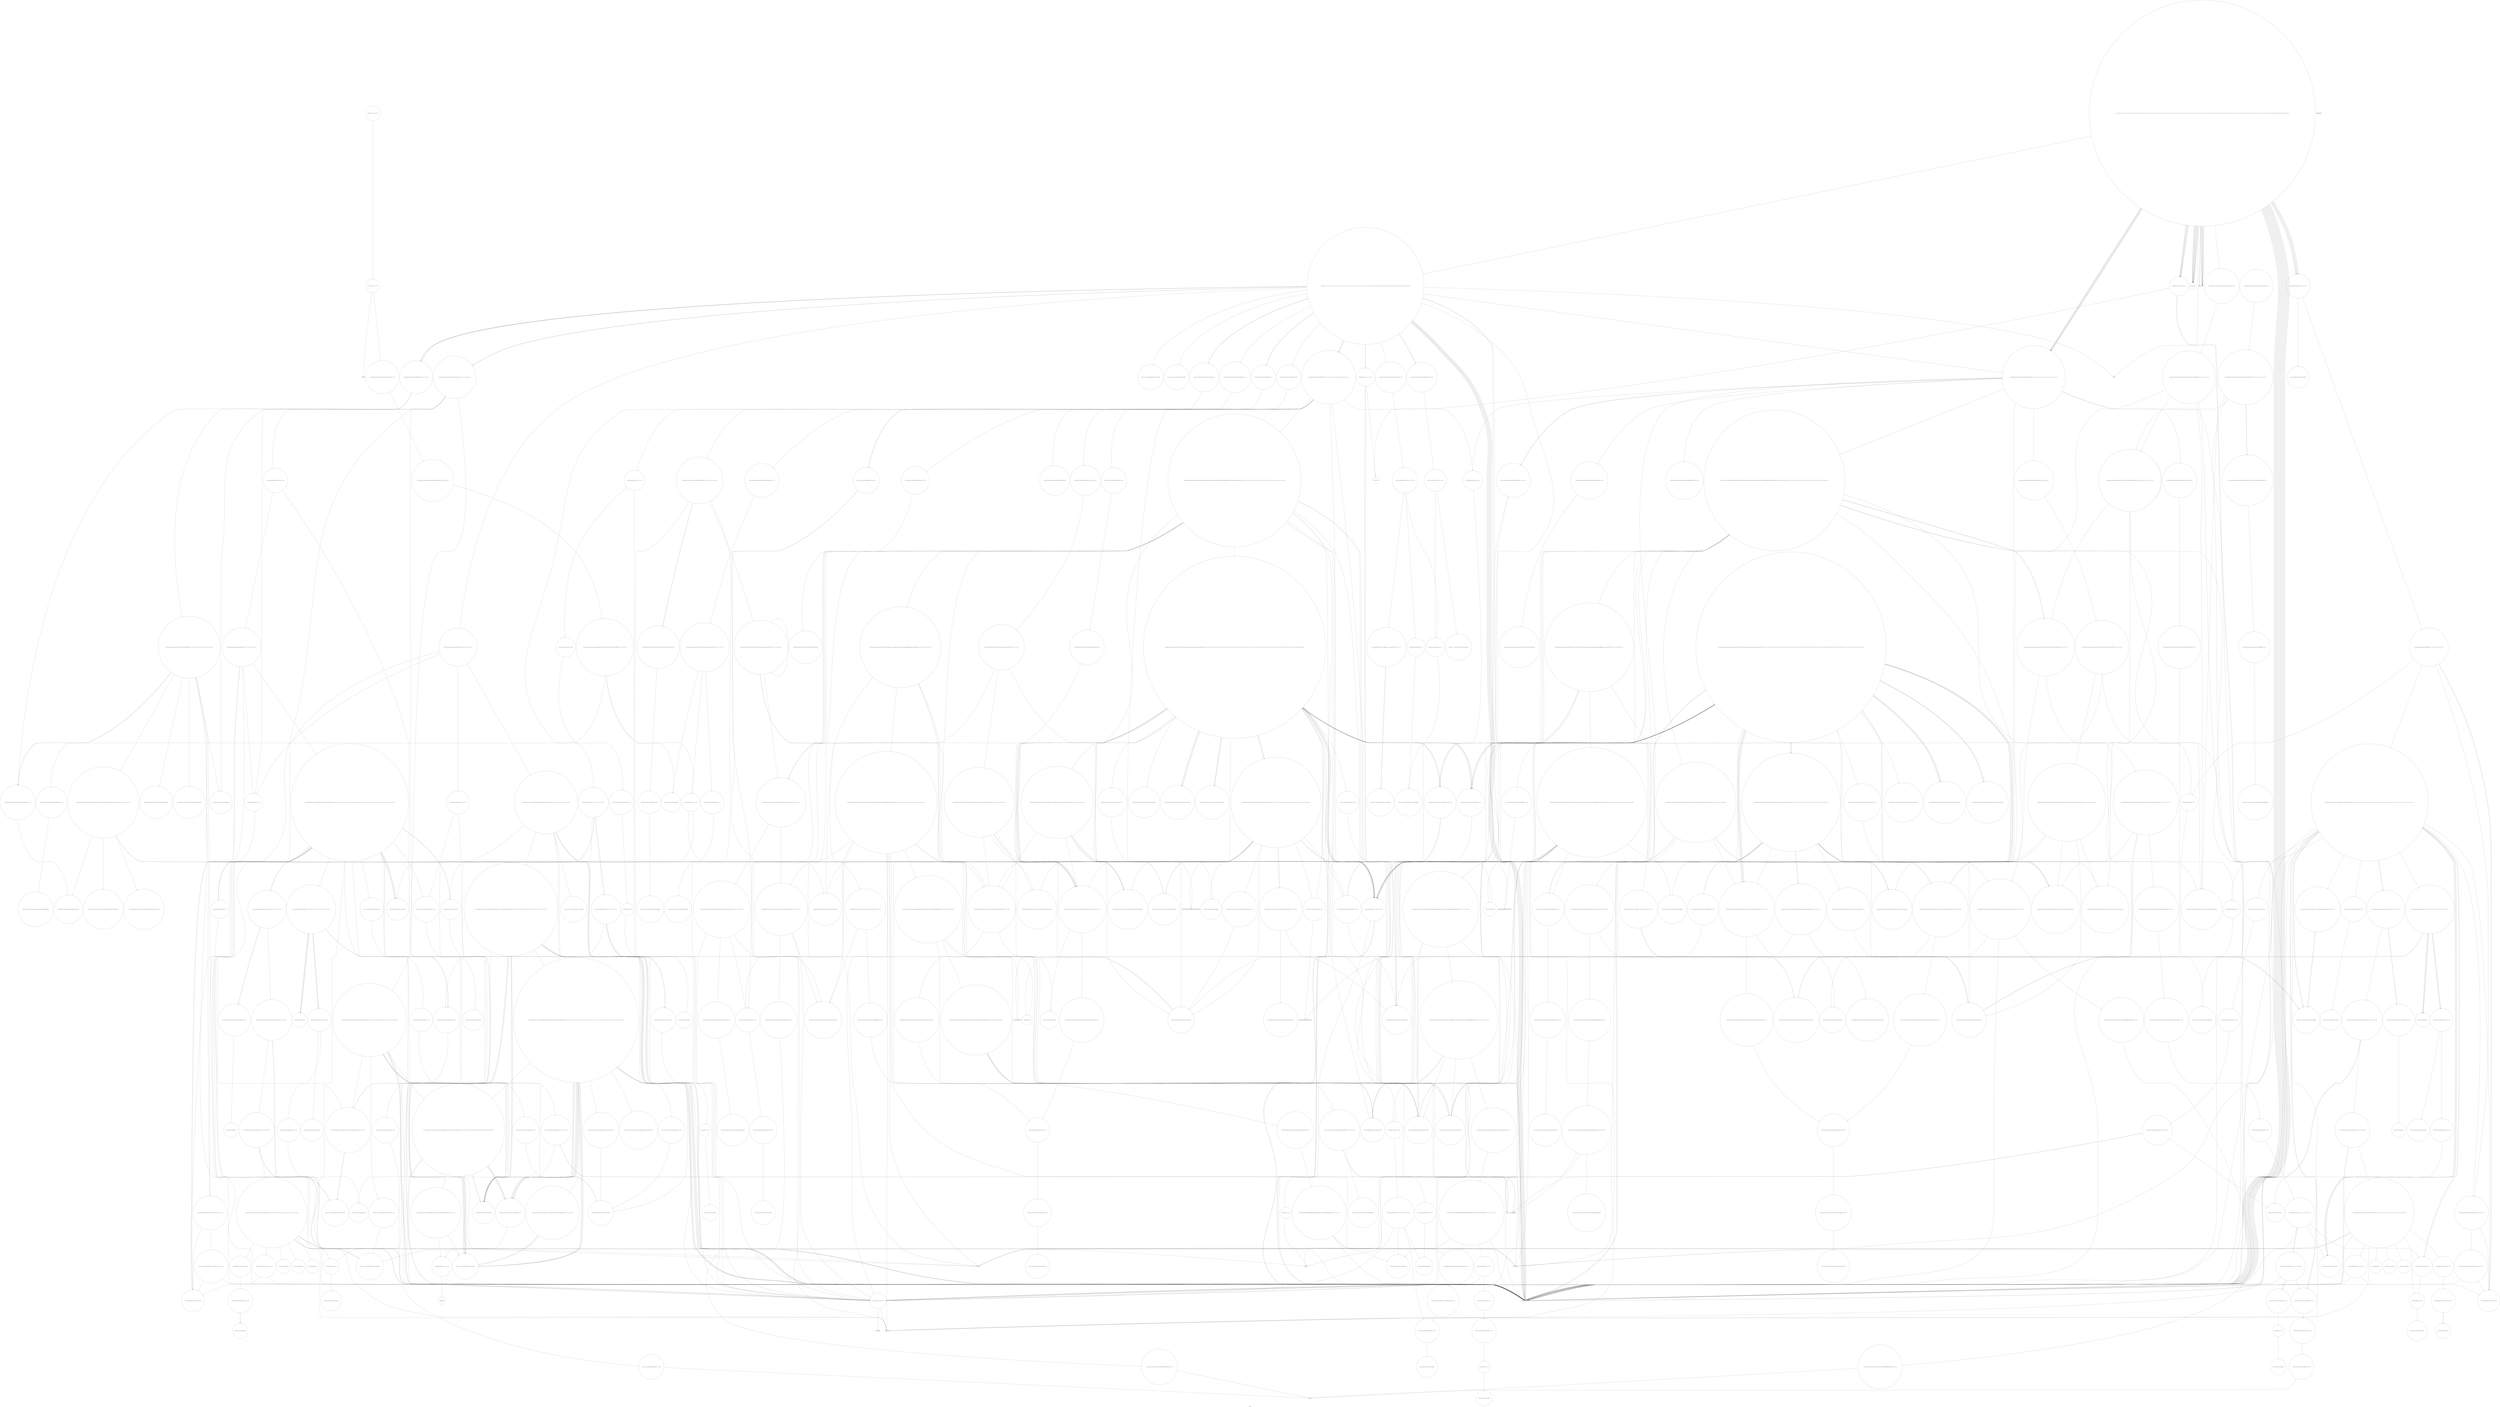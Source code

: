 digraph "Call Graph" {
	label="Call Graph";

	Node0x555679a5a400 [shape=record,shape=circle,label="{__cxx_global_var_init|{<s0>1|<s1>2}}"];
	Node0x555679a5a400:s0 -> Node0x555679a5a480[color=black];
	Node0x555679a5a400:s1 -> Node0x55567a2b02a0[color=black];
	Node0x55567a2bc500 [shape=record,shape=circle,label="{_ZNKSt3mapI6vertexSt6vectorI4edgeSaIS2_EESt4lessIS0_ESaISt4pairIKS0_S4_EEE8key_compEv|{<s0>603}}"];
	Node0x55567a2bc500:s0 -> Node0x55567a2bcc80[color=black];
	Node0x55567a2b7b60 [shape=record,shape=circle,label="{_ZN9__gnu_cxx17__normal_iteratorIP5phaseSt6vectorIS1_SaIS1_EEEmmEv}"];
	Node0x55567a2b19a0 [shape=record,shape=circle,label="{_ZNSt8_Rb_treeI6vertexSt4pairIKS0_iESt10_Select1stIS3_ESt4lessIS0_ESaIS3_EE7_S_leftEPSt18_Rb_tree_node_base}"];
	Node0x55567a2b0820 [shape=record,shape=circle,label="{_ZNKSt3mapI6vertexiSt4lessIS0_ESaISt4pairIKS0_iEEE5countERS4_|{<s0>57|<s1>58|<s2>59}}"];
	Node0x55567a2b0820:s0 -> Node0x55567a2b7e60[color=black];
	Node0x55567a2b0820:s1 -> Node0x55567a2b7f60[color=black];
	Node0x55567a2b0820:s2 -> Node0x55567a2b7ee0[color=black];
	Node0x55567a2bcc00 [shape=record,shape=circle,label="{_ZNSt8_Rb_treeI6vertexSt4pairIKS0_St6vectorI4edgeSaIS4_EEESt10_Select1stIS7_ESt4lessIS0_ESaIS7_EE3endEv|{<s0>635}}"];
	Node0x55567a2bcc00:s0 -> Node0x55567a2bc900[color=black];
	Node0x55567a2b4240 [shape=record,shape=circle,label="{_ZNSt8_Rb_treeI6vertexSt4pairIKS0_iESt10_Select1stIS3_ESt4lessIS0_ESaIS3_EE6_S_keyEPKSt13_Rb_tree_nodeIS3_E|{<s0>451|<s1>452}}"];
	Node0x55567a2b4240:s0 -> Node0x55567a2b44c0[color=black];
	Node0x55567a2b4240:s1 -> Node0x55567a2b4440[color=black];
	Node0x55567a2b20a0 [shape=record,shape=circle,label="{_ZNSt6vectorI5phaseSaIS0_EEC2Ev|{<s0>256|<s1>257}}"];
	Node0x55567a2b20a0:s0 -> Node0x55567a2b2120[color=black];
	Node0x55567a2b20a0:s1 -> Node0x55567a2b14a0[color=black];
	Node0x55567a2b0f20 [shape=record,shape=circle,label="{_ZNSt3mapI6vertexSt6vectorI4edgeSaIS2_EESt4lessIS0_ESaISt4pairIKS0_S4_EEE5clearEv|{<s0>152}}"];
	Node0x55567a2b0f20:s0 -> Node0x55567a2bdc80[color=black];
	Node0x55567a2bd300 [shape=record,shape=circle,label="{_ZNSt6vectorI4edgeSaIS0_EEC2Ev|{<s0>715|<s1>716}}"];
	Node0x55567a2bd300:s0 -> Node0x55567a2bd380[color=black];
	Node0x55567a2bd300:s1 -> Node0x55567a2b14a0[color=black];
	Node0x55567a2b4940 [shape=record,shape=circle,label="{_ZNKSt3mapI6vertexiSt4lessIS0_ESaISt4pairIKS0_iEEE8key_compEv|{<s0>460}}"];
	Node0x55567a2b4940:s0 -> Node0x55567a2b4e40[color=black];
	Node0x55567a2b27a0 [shape=record,shape=circle,label="{_ZN9__gnu_cxx13new_allocatorI5phaseE9constructIS1_JS1_EEEvPT_DpOT0_|{<s0>306|<s1>307}}"];
	Node0x55567a2b27a0:s0 -> Node0x55567a2b26a0[color=black];
	Node0x55567a2b27a0:s1 -> Node0x55567a2b03a0[color=black];
	Node0x55567a2b1620 [shape=record,shape=circle,label="{_ZNSt8_Rb_treeI6vertexSt4pairIKS0_St6vectorI4edgeSaIS4_EEESt10_Select1stIS7_ESt4lessIS0_ESaIS7_EED2Ev|{<s0>167|<s1>168|<s2>169|<s3>170|<s4>171}}"];
	Node0x55567a2b1620:s0 -> Node0x55567a2b1720[color=black];
	Node0x55567a2b1620:s1 -> Node0x55567a2b16a0[color=black];
	Node0x55567a2b1620:s2 -> Node0x55567a2b17a0[color=black];
	Node0x55567a2b1620:s3 -> Node0x55567a2b17a0[color=black];
	Node0x55567a2b1620:s4 -> Node0x55567a2b14a0[color=black];
	Node0x55567a2bda00 [shape=record,shape=circle,label="{_ZNSt8_Rb_treeI6vertexSt4pairIKS0_St6vectorI4edgeSaIS4_EEESt10_Select1stIS7_ESt4lessIS0_ESaIS7_EE5beginEv|{<s0>741}}"];
	Node0x55567a2bda00:s0 -> Node0x55567a2bc900[color=black];
	Node0x55567a2b5040 [shape=record,shape=circle,label="{_ZSt7forwardISt5tupleIJEEEOT_RNSt16remove_referenceIS2_E4typeE}"];
	Node0x55567a2b66e0 [shape=record,shape=circle,label="{_ZNKSt12_Vector_baseI5phaseSaIS0_EE19_M_get_Tp_allocatorEv}"];
	Node0x55567a2b2d40 [shape=record,shape=circle,label="{_ZNSt6vectorI4edgeSaIS0_EED2Ev|{<s0>190|<s1>191|<s2>192|<s3>193|<s4>194}}"];
	Node0x55567a2b2d40:s0 -> Node0x55567a2b2e40[color=black];
	Node0x55567a2b2d40:s1 -> Node0x55567a2b2dc0[color=black];
	Node0x55567a2b2d40:s2 -> Node0x55567a2b2ec0[color=black];
	Node0x55567a2b2d40:s3 -> Node0x55567a2b2ec0[color=black];
	Node0x55567a2b2d40:s4 -> Node0x55567a2b14a0[color=black];
	Node0x55567a2be100 [shape=record,shape=circle,label="{_ZNSt12_Vector_baseI4edgeSaIS0_EE11_M_allocateEm|{<s0>791}}"];
	Node0x55567a2be100:s0 -> Node0x55567a2be500[color=black];
	Node0x55567a2b5740 [shape=record,shape=circle,label="{_ZNSt11_Tuple_implILm0EJRK6vertexEE7_M_headERS3_|{<s0>569}}"];
	Node0x55567a2b5740:s0 -> Node0x55567a2b5840[color=black];
	Node0x55567a2b6de0 [shape=record,shape=circle,label="{_ZNSt13move_iteratorIP5phaseEppEv}"];
	Node0x55567a2b3440 [shape=record,shape=circle,label="{_ZN9__gnu_cxx16__aligned_membufISt4pairIK6vertexSt6vectorI4edgeSaIS5_EEEE7_M_addrEv}"];
	Node0x55567a2be800 [shape=record,shape=circle,label="{_ZStneIP4edgeEbRKSt13move_iteratorIT_ES6_|{<s0>821}}"];
	Node0x55567a2be800:s0 -> Node0x55567a2bea80[color=black];
	Node0x55567a2b5e40 [shape=record,shape=circle,label="{_ZNSt17_Rb_tree_iteratorISt4pairIK6vertexiEEppEv|{<s0>595}}"];
	Node0x55567a2b5e40:s0 -> Node0x55567a2bc200[color=black];
	Node0x55567a2b74e0 [shape=record,shape=circle,label="{_ZNKSt4lessI5phaseEclERKS0_S3_|{<s0>371|<s1>372}}"];
	Node0x55567a2b74e0:s0 -> Node0x55567a2b03a0[color=black];
	Node0x55567a2b74e0:s1 -> Node0x55567a2b7560[color=black];
	Node0x55567a2b3b40 [shape=record,shape=circle,label="{_ZSt8_DestroyIP5phaseEvT_S2_|{<s0>225}}"];
	Node0x55567a2b3b40:s0 -> Node0x55567a2b3bc0[color=black];
	Node0x555679a5a480 [shape=record,shape=circle,label="{_ZNSt3mapI6vertexSt6vectorI4edgeSaIS2_EESt4lessIS0_ESaISt4pairIKS0_S4_EEEC2Ev|{<s0>3}}"];
	Node0x555679a5a480:s0 -> Node0x55567a2b1120[color=black];
	Node0x55567a2bc580 [shape=record,shape=circle,label="{_ZNKSt17_Rb_tree_iteratorISt4pairIK6vertexSt6vectorI4edgeSaIS4_EEEEdeEv|{<s0>604|<s1>605}}"];
	Node0x55567a2bc580:s0 -> Node0x55567a2b2bc0[color=black];
	Node0x55567a2bc580:s1 -> Node0x55567a2b14a0[color=black];
	Node0x55567a2b7be0 [shape=record,shape=circle,label="{_ZSt10__pop_heapIN9__gnu_cxx17__normal_iteratorIP5phaseSt6vectorIS2_SaIS2_EEEENS0_5__ops15_Iter_comp_iterISt4lessIS2_EEEEvT_SD_SD_RT0_|{<s0>393|<s1>394|<s2>395|<s3>396|<s4>397|<s5>398|<s6>399|<s7>400|<s8>401|<s9>402|<s10>403|<s11>404|<s12>405}}"];
	Node0x55567a2b7be0:s0 -> Node0x55567a2b7260[color=black];
	Node0x55567a2b7be0:s1 -> Node0x55567a2b23a0[color=black];
	Node0x55567a2b7be0:s2 -> Node0x55567a2b03a0[color=black];
	Node0x55567a2b7be0:s3 -> Node0x55567a2b7260[color=black];
	Node0x55567a2b7be0:s4 -> Node0x55567a2b23a0[color=black];
	Node0x55567a2b7be0:s5 -> Node0x55567a2b7260[color=black];
	Node0x55567a2b7be0:s6 -> Node0x55567a2b03a0[color=black];
	Node0x55567a2b7be0:s7 -> Node0x55567a2b03a0[color=black];
	Node0x55567a2b7be0:s8 -> Node0x55567a2b28a0[color=black];
	Node0x55567a2b7be0:s9 -> Node0x55567a2b23a0[color=black];
	Node0x55567a2b7be0:s10 -> Node0x55567a2b03a0[color=black];
	Node0x55567a2b7be0:s11 -> Node0x55567a2b03a0[color=black];
	Node0x55567a2b7be0:s12 -> Node0x55567a2b7c60[color=black];
	Node0x55567a2b1a20 [shape=record,shape=circle,label="{_ZNSt8_Rb_treeI6vertexSt4pairIKS0_iESt10_Select1stIS3_ESt4lessIS0_ESaIS3_EE12_M_drop_nodeEPSt13_Rb_tree_nodeIS3_E|{<s0>241|<s1>242}}"];
	Node0x55567a2b1a20:s0 -> Node0x55567a2b1aa0[color=black];
	Node0x55567a2b1a20:s1 -> Node0x55567a2b1b20[color=black];
	Node0x55567a2b08a0 [shape=record,shape=circle,label="{_ZNSt3mapI6vertexiSt4lessIS0_ESaISt4pairIKS0_iEEEixERS4_|{<s0>60|<s1>61|<s2>62|<s3>63|<s4>64|<s5>65|<s6>66|<s7>67|<s8>68|<s9>69|<s10>70}}"];
	Node0x55567a2b08a0:s0 -> Node0x55567a2b47c0[color=black];
	Node0x55567a2b08a0:s1 -> Node0x55567a2b48c0[color=black];
	Node0x55567a2b08a0:s2 -> Node0x55567a2b4840[color=black];
	Node0x55567a2b08a0:s3 -> Node0x55567a2b4940[color=black];
	Node0x55567a2b08a0:s4 -> Node0x55567a2b49c0[color=black];
	Node0x55567a2b08a0:s5 -> Node0x55567a2b4140[color=black];
	Node0x55567a2b08a0:s6 -> Node0x55567a2b4ac0[color=black];
	Node0x55567a2b08a0:s7 -> Node0x55567a2b4b40[color=black];
	Node0x55567a2b08a0:s8 -> Node0x55567a2b4a40[color=black];
	Node0x55567a2b08a0:s9 -> Node0x55567a2b03a0[color=black];
	Node0x55567a2b08a0:s10 -> Node0x55567a2b49c0[color=black];
	Node0x55567a2bcc80 [shape=record,shape=circle,label="{_ZNKSt8_Rb_treeI6vertexSt4pairIKS0_St6vectorI4edgeSaIS4_EEESt10_Select1stIS7_ESt4lessIS0_ESaIS7_EE8key_compEv}"];
	Node0x55567a2b42c0 [shape=record,shape=circle,label="{_ZNSt8_Rb_treeI6vertexSt4pairIKS0_iESt10_Select1stIS3_ESt4lessIS0_ESaIS3_EE7_S_leftEPKSt18_Rb_tree_node_base}"];
	Node0x55567a2b2120 [shape=record,shape=circle,label="{_ZNSt12_Vector_baseI5phaseSaIS0_EEC2Ev|{<s0>258}}"];
	Node0x55567a2b2120:s0 -> Node0x55567a2b21a0[color=black];
	Node0x55567a2b0fa0 [shape=record,shape=circle,label="{_ZN6vertexC2Eiii}"];
	Node0x55567a2bd380 [shape=record,shape=circle,label="{_ZNSt12_Vector_baseI4edgeSaIS0_EEC2Ev|{<s0>717}}"];
	Node0x55567a2bd380:s0 -> Node0x55567a2bd400[color=black];
	Node0x55567a2b49c0 [shape=record,shape=circle,label="{_ZNKSt17_Rb_tree_iteratorISt4pairIK6vertexiEEdeEv|{<s0>461|<s1>462}}"];
	Node0x55567a2b49c0:s0 -> Node0x55567a2b1ca0[color=black];
	Node0x55567a2b49c0:s1 -> Node0x55567a2b14a0[color=black];
	Node0x55567a2b2820 [shape=record,shape=circle,label="{_ZNKSt6vectorI5phaseSaIS0_EE12_M_check_lenEmPKc|{<s0>308|<s1>309|<s2>310|<s3>311|<s4>312|<s5>313|<s6>314|<s7>315|<s8>316}}"];
	Node0x55567a2b2820:s0 -> Node0x55567a2b6460[color=black];
	Node0x55567a2b2820:s1 -> Node0x55567a2b64e0[color=black];
	Node0x55567a2b2820:s2 -> Node0x55567a2b6560[color=black];
	Node0x55567a2b2820:s3 -> Node0x55567a2b64e0[color=black];
	Node0x55567a2b2820:s4 -> Node0x55567a2b64e0[color=black];
	Node0x55567a2b2820:s5 -> Node0x55567a2b65e0[color=black];
	Node0x55567a2b2820:s6 -> Node0x55567a2b64e0[color=black];
	Node0x55567a2b2820:s7 -> Node0x55567a2b6460[color=black];
	Node0x55567a2b2820:s8 -> Node0x55567a2b6460[color=black];
	Node0x55567a2b16a0 [shape=record,shape=circle,label="{_ZNSt8_Rb_treeI6vertexSt4pairIKS0_St6vectorI4edgeSaIS4_EEESt10_Select1stIS7_ESt4lessIS0_ESaIS7_EE8_M_eraseEPSt13_Rb_tree_nodeIS7_E|{<s0>172|<s1>173|<s2>174|<s3>175}}"];
	Node0x55567a2b16a0:s0 -> Node0x55567a2b1820[color=black];
	Node0x55567a2b16a0:s1 -> Node0x55567a2b16a0[color=black];
	Node0x55567a2b16a0:s2 -> Node0x55567a2b18a0[color=black];
	Node0x55567a2b16a0:s3 -> Node0x55567a2b2940[color=black];
	Node0x55567a2bda80 [shape=record,shape=circle,label="{_ZNSt4pairIPSt18_Rb_tree_node_baseS1_EC2IRPSt13_Rb_tree_nodeIS_IK6vertexSt6vectorI4edgeSaIS8_EEEERS1_Lb1EEEOT_OT0_|{<s0>742|<s1>743}}"];
	Node0x55567a2bda80:s0 -> Node0x55567a2bdb00[color=black];
	Node0x55567a2bda80:s1 -> Node0x55567a2b5f40[color=black];
	Node0x55567a2b50c0 [shape=record,shape=circle,label="{_ZNSt8_Rb_treeI6vertexSt4pairIKS0_iESt10_Select1stIS3_ESt4lessIS0_ESaIS3_EE29_M_get_insert_hint_unique_posESt23_Rb_tree_const_iteratorIS3_ERS2_|{<s0>494|<s1>495|<s2>496|<s3>497|<s4>498|<s5>499|<s6>500|<s7>501|<s8>502|<s9>503|<s10>504|<s11>505|<s12>506|<s13>507|<s14>508|<s15>509|<s16>510|<s17>511|<s18>512|<s19>513|<s20>514|<s21>515|<s22>516|<s23>517|<s24>518|<s25>519|<s26>520|<s27>521|<s28>522|<s29>523|<s30>524|<s31>525|<s32>526|<s33>527|<s34>528|<s35>529|<s36>530}}"];
	Node0x55567a2b50c0:s0 -> Node0x55567a2b5a40[color=black];
	Node0x55567a2b50c0:s1 -> Node0x55567a2b4cc0[color=black];
	Node0x55567a2b50c0:s2 -> Node0x55567a2b5ac0[color=black];
	Node0x55567a2b50c0:s3 -> Node0x55567a2b5b40[color=black];
	Node0x55567a2b50c0:s4 -> Node0x55567a2b41c0[color=black];
	Node0x55567a2b50c0:s5 -> Node0x55567a2b4140[color=black];
	Node0x55567a2b50c0:s6 -> Node0x55567a2b5b40[color=black];
	Node0x55567a2b50c0:s7 -> Node0x55567a2b5bc0[color=black];
	Node0x55567a2b50c0:s8 -> Node0x55567a2b5c40[color=black];
	Node0x55567a2b50c0:s9 -> Node0x55567a2b41c0[color=black];
	Node0x55567a2b50c0:s10 -> Node0x55567a2b4140[color=black];
	Node0x55567a2b50c0:s11 -> Node0x55567a2b03a0[color=black];
	Node0x55567a2b50c0:s12 -> Node0x55567a2b5cc0[color=black];
	Node0x55567a2b50c0:s13 -> Node0x55567a2b5cc0[color=black];
	Node0x55567a2b50c0:s14 -> Node0x55567a2b5cc0[color=black];
	Node0x55567a2b50c0:s15 -> Node0x55567a2b5d40[color=black];
	Node0x55567a2b50c0:s16 -> Node0x55567a2b5dc0[color=black];
	Node0x55567a2b50c0:s17 -> Node0x55567a2b41c0[color=black];
	Node0x55567a2b50c0:s18 -> Node0x55567a2b4140[color=black];
	Node0x55567a2b50c0:s19 -> Node0x55567a2b1920[color=black];
	Node0x55567a2b50c0:s20 -> Node0x55567a2b5bc0[color=black];
	Node0x55567a2b50c0:s21 -> Node0x55567a2b5d40[color=black];
	Node0x55567a2b50c0:s22 -> Node0x55567a2b5c40[color=black];
	Node0x55567a2b50c0:s23 -> Node0x55567a2b41c0[color=black];
	Node0x55567a2b50c0:s24 -> Node0x55567a2b4140[color=black];
	Node0x55567a2b50c0:s25 -> Node0x55567a2b03a0[color=black];
	Node0x55567a2b50c0:s26 -> Node0x55567a2b5b40[color=black];
	Node0x55567a2b50c0:s27 -> Node0x55567a2b5b40[color=black];
	Node0x55567a2b50c0:s28 -> Node0x55567a2b5bc0[color=black];
	Node0x55567a2b50c0:s29 -> Node0x55567a2b5e40[color=black];
	Node0x55567a2b50c0:s30 -> Node0x55567a2b41c0[color=black];
	Node0x55567a2b50c0:s31 -> Node0x55567a2b4140[color=black];
	Node0x55567a2b50c0:s32 -> Node0x55567a2b1920[color=black];
	Node0x55567a2b50c0:s33 -> Node0x55567a2b5bc0[color=black];
	Node0x55567a2b50c0:s34 -> Node0x55567a2b5d40[color=black];
	Node0x55567a2b50c0:s35 -> Node0x55567a2b5c40[color=black];
	Node0x55567a2b50c0:s36 -> Node0x55567a2b5ec0[color=black];
	Node0x55567a2b6760 [shape=record,shape=circle,label="{_ZNK9__gnu_cxx13new_allocatorI5phaseE8max_sizeEv}"];
	Node0x55567a2b2dc0 [shape=record,shape=circle,label="{_ZSt8_DestroyIP4edgeS0_EvT_S2_RSaIT0_E|{<s0>195}}"];
	Node0x55567a2b2dc0:s0 -> Node0x55567a2b2f40[color=black];
	Node0x55567a2be180 [shape=record,shape=circle,label="{_ZSt34__uninitialized_move_if_noexcept_aIP4edgeS1_SaIS0_EET0_T_S4_S3_RT1_|{<s0>792|<s1>793|<s2>794}}"];
	Node0x55567a2be180:s0 -> Node0x55567a2be680[color=black];
	Node0x55567a2be180:s1 -> Node0x55567a2be680[color=black];
	Node0x55567a2be180:s2 -> Node0x55567a2be600[color=black];
	Node0x55567a2b57c0 [shape=record,shape=circle,label="{_ZNSt10_Head_baseILm0ERK6vertexLb0EEC2ES2_}"];
	Node0x55567a2b6e60 [shape=record,shape=Mrecord,label="{llvm.trap}"];
	Node0x55567a2b34c0 [shape=record,shape=circle,label="{_ZNSt16allocator_traitsISaISt13_Rb_tree_nodeISt4pairIK6vertexSt6vectorI4edgeSaIS5_EEEEEE10deallocateERSA_PS9_m|{<s0>207}}"];
	Node0x55567a2b34c0:s0 -> Node0x55567a2b3540[color=black];
	Node0x55567a2be880 [shape=record,shape=circle,label="{_ZSt10_ConstructI4edgeJS0_EEvPT_DpOT0_|{<s0>822|<s1>823}}"];
	Node0x55567a2be880:s0 -> Node0x55567a2bde80[color=black];
	Node0x55567a2be880:s1 -> Node0x55567a2b03a0[color=black];
	Node0x55567a2b5ec0 [shape=record,shape=circle,label="{_ZNSt4pairIPSt18_Rb_tree_node_baseS1_EC2IRS1_Lb1EEEOT_RKS1_|{<s0>596}}"];
	Node0x55567a2b5ec0:s0 -> Node0x55567a2b5f40[color=black];
	Node0x55567a2b7560 [shape=record,shape=circle,label="{_ZNK5phaseltES_}"];
	Node0x55567a2b3bc0 [shape=record,shape=circle,label="{_ZNSt12_Destroy_auxILb1EE9__destroyIP5phaseEEvT_S4_}"];
	Node0x55567a2b0220 [shape=record,shape=circle,label="{_ZNSt3mapI6vertexSt6vectorI4edgeSaIS2_EESt4lessIS0_ESaISt4pairIKS0_S4_EEED2Ev|{<s0>4}}"];
	Node0x55567a2b0220:s0 -> Node0x55567a2b1620[color=black];
	Node0x55567a2bc600 [shape=record,shape=circle,label="{_ZNSt8_Rb_treeI6vertexSt4pairIKS0_St6vectorI4edgeSaIS4_EEESt10_Select1stIS7_ESt4lessIS0_ESaIS7_EE22_M_emplace_hint_uniqueIJRKSt21piecewise_construct_tSt5tupleIJRS2_EESI_IJEEEEESt17_Rb_tree_iteratorIS7_ESt23_Rb_tree_const_iteratorIS7_EDpOT_|{<s0>606|<s1>607|<s2>608|<s3>609|<s4>610|<s5>611|<s6>612|<s7>613|<s8>614|<s9>615|<s10>616|<s11>617|<s12>618|<s13>619|<s14>620|<s15>621}}"];
	Node0x55567a2bc600:s0 -> Node0x55567a2b4f40[color=black];
	Node0x55567a2bc600:s1 -> Node0x55567a2b4fc0[color=black];
	Node0x55567a2bc600:s2 -> Node0x55567a2b5040[color=black];
	Node0x55567a2bc600:s3 -> Node0x55567a2bcd00[color=black];
	Node0x55567a2bc600:s4 -> Node0x55567a2b03a0[color=black];
	Node0x55567a2bc600:s5 -> Node0x55567a2bc880[color=black];
	Node0x55567a2bc600:s6 -> Node0x55567a2bcd80[color=black];
	Node0x55567a2bc600:s7 -> Node0x55567a2bce00[color=black];
	Node0x55567a2bc600:s8 -> Node0x55567a2b1520[color=black];
	Node0x55567a2bc600:s9 -> Node0x55567a2b2940[color=black];
	Node0x55567a2bc600:s10 -> Node0x55567a2b6360[color=black];
	Node0x55567a2bc600:s11 -> Node0x55567a2b2940[color=black];
	Node0x55567a2bc600:s12 -> Node0x55567a2bc900[color=black];
	Node0x55567a2bc600:s13 -> Node0x55567a2b63e0[color=black];
	Node0x55567a2bc600:s14 -> Node0x55567a2b6e60[color=black];
	Node0x55567a2bc600:s15 -> Node0x55567a2b14a0[color=black];
	Node0x55567a2b7c60 [shape=record,shape=circle,label="{_ZSt13__adjust_heapIN9__gnu_cxx17__normal_iteratorIP5phaseSt6vectorIS2_SaIS2_EEEElS2_NS0_5__ops15_Iter_comp_iterISt4lessIS2_EEEEvT_T0_SE_T1_T2_|{<s0>406|<s1>407|<s2>408|<s3>409|<s4>410|<s5>411|<s6>412|<s7>413|<s8>414|<s9>415|<s10>416|<s11>417|<s12>418|<s13>419|<s14>420|<s15>421|<s16>422|<s17>423|<s18>424|<s19>425|<s20>426}}"];
	Node0x55567a2b7c60:s0 -> Node0x55567a2b7460[color=black];
	Node0x55567a2b7c60:s1 -> Node0x55567a2b7460[color=black];
	Node0x55567a2b7c60:s2 -> Node0x55567a2b7ce0[color=black];
	Node0x55567a2b7c60:s3 -> Node0x55567a2b7460[color=black];
	Node0x55567a2b7c60:s4 -> Node0x55567a2b7260[color=black];
	Node0x55567a2b7c60:s5 -> Node0x55567a2b23a0[color=black];
	Node0x55567a2b7c60:s6 -> Node0x55567a2b7460[color=black];
	Node0x55567a2b7c60:s7 -> Node0x55567a2b7260[color=black];
	Node0x55567a2b7c60:s8 -> Node0x55567a2b03a0[color=black];
	Node0x55567a2b7c60:s9 -> Node0x55567a2b7460[color=black];
	Node0x55567a2b7c60:s10 -> Node0x55567a2b7260[color=black];
	Node0x55567a2b7c60:s11 -> Node0x55567a2b23a0[color=black];
	Node0x55567a2b7c60:s12 -> Node0x55567a2b7460[color=black];
	Node0x55567a2b7c60:s13 -> Node0x55567a2b7260[color=black];
	Node0x55567a2b7c60:s14 -> Node0x55567a2b03a0[color=black];
	Node0x55567a2b7c60:s15 -> Node0x55567a2b7d60[color=black];
	Node0x55567a2b7c60:s16 -> Node0x55567a2b7de0[color=black];
	Node0x55567a2b7c60:s17 -> Node0x55567a2b03a0[color=black];
	Node0x55567a2b7c60:s18 -> Node0x55567a2b23a0[color=black];
	Node0x55567a2b7c60:s19 -> Node0x55567a2b03a0[color=black];
	Node0x55567a2b7c60:s20 -> Node0x55567a2b72e0[color=black];
	Node0x55567a2b1aa0 [shape=record,shape=circle,label="{_ZNSt8_Rb_treeI6vertexSt4pairIKS0_iESt10_Select1stIS3_ESt4lessIS0_ESaIS3_EE15_M_destroy_nodeEPSt13_Rb_tree_nodeIS3_E|{<s0>243|<s1>244|<s2>245|<s3>246}}"];
	Node0x55567a2b1aa0:s0 -> Node0x55567a2b1c20[color=black];
	Node0x55567a2b1aa0:s1 -> Node0x55567a2b1ca0[color=black];
	Node0x55567a2b1aa0:s2 -> Node0x55567a2b1ba0[color=black];
	Node0x55567a2b1aa0:s3 -> Node0x55567a2b14a0[color=black];
	Node0x55567a2b0920 [shape=record,shape=circle,label="{_ZNSt3mapI6vertexSt6vectorI4edgeSaIS2_EESt4lessIS0_ESaISt4pairIKS0_S4_EEEixERS8_|{<s0>71|<s1>72|<s2>73|<s3>74|<s4>75|<s5>76|<s6>77|<s7>78|<s8>79|<s9>80|<s10>81}}"];
	Node0x55567a2b0920:s0 -> Node0x55567a2bc380[color=black];
	Node0x55567a2b0920:s1 -> Node0x55567a2bc480[color=black];
	Node0x55567a2b0920:s2 -> Node0x55567a2bc400[color=black];
	Node0x55567a2b0920:s3 -> Node0x55567a2bc500[color=black];
	Node0x55567a2b0920:s4 -> Node0x55567a2bc580[color=black];
	Node0x55567a2b0920:s5 -> Node0x55567a2b4140[color=black];
	Node0x55567a2b0920:s6 -> Node0x55567a2bc680[color=black];
	Node0x55567a2b0920:s7 -> Node0x55567a2b4b40[color=black];
	Node0x55567a2b0920:s8 -> Node0x55567a2bc600[color=black];
	Node0x55567a2b0920:s9 -> Node0x55567a2b03a0[color=black];
	Node0x55567a2b0920:s10 -> Node0x55567a2bc580[color=black];
	Node0x55567a2bcd00 [shape=record,shape=circle,label="{_ZNSt8_Rb_treeI6vertexSt4pairIKS0_St6vectorI4edgeSaIS4_EEESt10_Select1stIS7_ESt4lessIS0_ESaIS7_EE14_M_create_nodeIJRKSt21piecewise_construct_tSt5tupleIJRS2_EESI_IJEEEEEPSt13_Rb_tree_nodeIS7_EDpOT_|{<s0>636|<s1>637|<s2>638|<s3>639|<s4>640}}"];
	Node0x55567a2bcd00:s0 -> Node0x55567a2bce80[color=black];
	Node0x55567a2bcd00:s1 -> Node0x55567a2b4f40[color=black];
	Node0x55567a2bcd00:s2 -> Node0x55567a2b4fc0[color=black];
	Node0x55567a2bcd00:s3 -> Node0x55567a2b5040[color=black];
	Node0x55567a2bcd00:s4 -> Node0x55567a2bcf00[color=black];
	Node0x55567a2b4340 [shape=record,shape=circle,label="{_ZNSt8_Rb_treeI6vertexSt4pairIKS0_iESt10_Select1stIS3_ESt4lessIS0_ESaIS3_EE8_S_rightEPKSt18_Rb_tree_node_base}"];
	Node0x55567a2b21a0 [shape=record,shape=circle,label="{_ZNSt12_Vector_baseI5phaseSaIS0_EE12_Vector_implC2Ev|{<s0>259}}"];
	Node0x55567a2b21a0:s0 -> Node0x55567a2b2220[color=black];
	Node0x55567a2b1020 [shape=record,shape=circle,label="{_ZNSt6vectorI4edgeSaIS0_EE9push_backEOS0_|{<s0>153|<s1>154}}"];
	Node0x55567a2b1020:s0 -> Node0x55567a2bdd80[color=black];
	Node0x55567a2b1020:s1 -> Node0x55567a2bdd00[color=black];
	Node0x55567a2bd400 [shape=record,shape=circle,label="{_ZNSt12_Vector_baseI4edgeSaIS0_EE12_Vector_implC2Ev|{<s0>718}}"];
	Node0x55567a2bd400:s0 -> Node0x55567a2bd480[color=black];
	Node0x55567a2b4a40 [shape=record,shape=circle,label="{_ZNSt8_Rb_treeI6vertexSt4pairIKS0_iESt10_Select1stIS3_ESt4lessIS0_ESaIS3_EE22_M_emplace_hint_uniqueIJRKSt21piecewise_construct_tSt5tupleIJRS2_EESE_IJEEEEESt17_Rb_tree_iteratorIS3_ESt23_Rb_tree_const_iteratorIS3_EDpOT_|{<s0>463|<s1>464|<s2>465|<s3>466|<s4>467|<s5>468|<s6>469|<s7>470|<s8>471|<s9>472|<s10>473|<s11>474|<s12>475|<s13>476|<s14>477|<s15>478}}"];
	Node0x55567a2b4a40:s0 -> Node0x55567a2b4f40[color=black];
	Node0x55567a2b4a40:s1 -> Node0x55567a2b4fc0[color=black];
	Node0x55567a2b4a40:s2 -> Node0x55567a2b5040[color=black];
	Node0x55567a2b4a40:s3 -> Node0x55567a2b4ec0[color=black];
	Node0x55567a2b4a40:s4 -> Node0x55567a2b03a0[color=black];
	Node0x55567a2b4a40:s5 -> Node0x55567a2b4240[color=black];
	Node0x55567a2b4a40:s6 -> Node0x55567a2b50c0[color=black];
	Node0x55567a2b4a40:s7 -> Node0x55567a2b5140[color=black];
	Node0x55567a2b4a40:s8 -> Node0x55567a2b1520[color=black];
	Node0x55567a2b4a40:s9 -> Node0x55567a2b1a20[color=black];
	Node0x55567a2b4a40:s10 -> Node0x55567a2b6360[color=black];
	Node0x55567a2b4a40:s11 -> Node0x55567a2b1a20[color=black];
	Node0x55567a2b4a40:s12 -> Node0x55567a2b4d40[color=black];
	Node0x55567a2b4a40:s13 -> Node0x55567a2b63e0[color=black];
	Node0x55567a2b4a40:s14 -> Node0x55567a2b6e60[color=black];
	Node0x55567a2b4a40:s15 -> Node0x55567a2b14a0[color=black];
	Node0x55567a2b28a0 [shape=record,shape=circle,label="{_ZN9__gnu_cxxmiIP5phaseSt6vectorIS1_SaIS1_EEEENS_17__normal_iteratorIT_T0_E15difference_typeERKS9_SC_|{<s0>317|<s1>318}}"];
	Node0x55567a2b28a0:s0 -> Node0x55567a2b6260[color=black];
	Node0x55567a2b28a0:s1 -> Node0x55567a2b6260[color=black];
	Node0x55567a2b1720 [shape=record,shape=circle,label="{_ZNSt8_Rb_treeI6vertexSt4pairIKS0_St6vectorI4edgeSaIS4_EEESt10_Select1stIS7_ESt4lessIS0_ESaIS7_EE8_M_beginEv}"];
	Node0x55567a2bdb00 [shape=record,shape=circle,label="{_ZSt7forwardIRPSt13_Rb_tree_nodeISt4pairIK6vertexSt6vectorI4edgeSaIS5_EEEEEOT_RNSt16remove_referenceISC_E4typeE}"];
	Node0x55567a2b5140 [shape=record,shape=circle,label="{_ZNSt8_Rb_treeI6vertexSt4pairIKS0_iESt10_Select1stIS3_ESt4lessIS0_ESaIS3_EE14_M_insert_nodeEPSt18_Rb_tree_node_baseSB_PSt13_Rb_tree_nodeIS3_E|{<s0>531|<s1>532|<s2>533|<s3>534|<s4>535|<s5>536}}"];
	Node0x55567a2b5140:s0 -> Node0x55567a2b4cc0[color=black];
	Node0x55567a2b5140:s1 -> Node0x55567a2b4240[color=black];
	Node0x55567a2b5140:s2 -> Node0x55567a2b41c0[color=black];
	Node0x55567a2b5140:s3 -> Node0x55567a2b4140[color=black];
	Node0x55567a2b5140:s4 -> Node0x55567a2bc280[color=black];
	Node0x55567a2b5140:s5 -> Node0x55567a2b4d40[color=black];
	Node0x55567a2b67e0 [shape=record,shape=circle,label="{_ZNSt16allocator_traitsISaI5phaseEE8allocateERS1_m|{<s0>327}}"];
	Node0x55567a2b67e0:s0 -> Node0x55567a2b6860[color=black];
	Node0x55567a2b2e40 [shape=record,shape=circle,label="{_ZNSt12_Vector_baseI4edgeSaIS0_EE19_M_get_Tp_allocatorEv}"];
	Node0x55567a2be200 [shape=record,shape=circle,label="{_ZNSt16allocator_traitsISaI4edgeEE7destroyIS0_EEvRS1_PT_|{<s0>795}}"];
	Node0x55567a2be200:s0 -> Node0x55567a2bec00[color=black];
	Node0x55567a2b5840 [shape=record,shape=circle,label="{_ZNSt10_Head_baseILm0ERK6vertexLb0EE7_M_headERS3_}"];
	Node0x55567a2b6ee0 [shape=record,shape=circle,label="{_ZSteqIP5phaseEbRKSt13move_iteratorIT_ES6_|{<s0>352|<s1>353}}"];
	Node0x55567a2b6ee0:s0 -> Node0x55567a2b6f60[color=black];
	Node0x55567a2b6ee0:s1 -> Node0x55567a2b6f60[color=black];
	Node0x55567a2b3540 [shape=record,shape=circle,label="{_ZN9__gnu_cxx13new_allocatorISt13_Rb_tree_nodeISt4pairIK6vertexSt6vectorI4edgeSaIS6_EEEEE10deallocateEPSA_m|{<s0>208}}"];
	Node0x55567a2b3540:s0 -> Node0x55567a2b3240[color=black];
	Node0x55567a2be900 [shape=record,shape=circle,label="{_ZSt11__addressofI4edgeEPT_RS1_}"];
	Node0x55567a2b5f40 [shape=record,shape=circle,label="{_ZSt7forwardIRPSt18_Rb_tree_node_baseEOT_RNSt16remove_referenceIS3_E4typeE}"];
	Node0x55567a2b75e0 [shape=record,shape=circle,label="{_ZNKSt6vectorI5phaseSaIS0_EE5emptyEv|{<s0>373|<s1>374|<s2>375}}"];
	Node0x55567a2b75e0:s0 -> Node0x55567a2b76e0[color=black];
	Node0x55567a2b75e0:s1 -> Node0x55567a2b7760[color=black];
	Node0x55567a2b75e0:s2 -> Node0x55567a2b7660[color=black];
	Node0x55567a2b3c40 [shape=record,shape=circle,label="{_ZNSt12_Vector_baseI5phaseSaIS0_EE13_M_deallocateEPS0_m|{<s0>226}}"];
	Node0x55567a2b3c40:s0 -> Node0x55567a2b3d40[color=black];
	Node0x55567a2b02a0 [shape=record,shape=Mrecord,label="{__cxa_atexit}"];
	Node0x55567a2bc680 [shape=record,shape=circle,label="{_ZNSt23_Rb_tree_const_iteratorISt4pairIK6vertexSt6vectorI4edgeSaIS4_EEEEC2ERKSt17_Rb_tree_iteratorIS7_E}"];
	Node0x55567a2b7ce0 [shape=record,shape=circle,label="{_ZN9__gnu_cxx5__ops15_Iter_comp_iterISt4lessI5phaseEEclINS_17__normal_iteratorIPS3_St6vectorIS3_SaIS3_EEEESC_EEbT_T0_|{<s0>427|<s1>428|<s2>429}}"];
	Node0x55567a2b7ce0:s0 -> Node0x55567a2b7260[color=black];
	Node0x55567a2b7ce0:s1 -> Node0x55567a2b7260[color=black];
	Node0x55567a2b7ce0:s2 -> Node0x55567a2b74e0[color=black];
	Node0x55567a2b1b20 [shape=record,shape=circle,label="{_ZNSt8_Rb_treeI6vertexSt4pairIKS0_iESt10_Select1stIS3_ESt4lessIS0_ESaIS3_EE11_M_put_nodeEPSt13_Rb_tree_nodeIS3_E|{<s0>247|<s1>248|<s2>249}}"];
	Node0x55567a2b1b20:s0 -> Node0x55567a2b1c20[color=black];
	Node0x55567a2b1b20:s1 -> Node0x55567a2b1ea0[color=black];
	Node0x55567a2b1b20:s2 -> Node0x55567a2b14a0[color=black];
	Node0x55567a2b09a0 [shape=record,shape=circle,label="{_ZNSt6vectorI4edgeSaIS0_EE5beginEv|{<s0>82}}"];
	Node0x55567a2b09a0:s0 -> Node0x55567a2bdb80[color=black];
	Node0x55567a2bcd80 [shape=record,shape=circle,label="{_ZNSt8_Rb_treeI6vertexSt4pairIKS0_St6vectorI4edgeSaIS4_EEESt10_Select1stIS7_ESt4lessIS0_ESaIS7_EE29_M_get_insert_hint_unique_posESt23_Rb_tree_const_iteratorIS7_ERS2_|{<s0>641|<s1>642|<s2>643|<s3>644|<s4>645|<s5>646|<s6>647|<s7>648|<s8>649|<s9>650|<s10>651|<s11>652|<s12>653|<s13>654|<s14>655|<s15>656|<s16>657|<s17>658|<s18>659|<s19>660|<s20>661|<s21>662|<s22>663|<s23>664|<s24>665|<s25>666|<s26>667|<s27>668|<s28>669|<s29>670|<s30>671|<s31>672|<s32>673|<s33>674|<s34>675|<s35>676|<s36>677}}"];
	Node0x55567a2bcd80:s0 -> Node0x55567a2bd580[color=black];
	Node0x55567a2bcd80:s1 -> Node0x55567a2bc800[color=black];
	Node0x55567a2bcd80:s2 -> Node0x55567a2bd600[color=black];
	Node0x55567a2bcd80:s3 -> Node0x55567a2bd700[color=black];
	Node0x55567a2bcd80:s4 -> Node0x55567a2bd680[color=black];
	Node0x55567a2bcd80:s5 -> Node0x55567a2b4140[color=black];
	Node0x55567a2bcd80:s6 -> Node0x55567a2bd700[color=black];
	Node0x55567a2bcd80:s7 -> Node0x55567a2b5bc0[color=black];
	Node0x55567a2bcd80:s8 -> Node0x55567a2bd780[color=black];
	Node0x55567a2bcd80:s9 -> Node0x55567a2bd680[color=black];
	Node0x55567a2bcd80:s10 -> Node0x55567a2b4140[color=black];
	Node0x55567a2bcd80:s11 -> Node0x55567a2b03a0[color=black];
	Node0x55567a2bcd80:s12 -> Node0x55567a2bd800[color=black];
	Node0x55567a2bcd80:s13 -> Node0x55567a2bd800[color=black];
	Node0x55567a2bcd80:s14 -> Node0x55567a2bd800[color=black];
	Node0x55567a2bcd80:s15 -> Node0x55567a2b5d40[color=black];
	Node0x55567a2bcd80:s16 -> Node0x55567a2bd880[color=black];
	Node0x55567a2bcd80:s17 -> Node0x55567a2bd680[color=black];
	Node0x55567a2bcd80:s18 -> Node0x55567a2b4140[color=black];
	Node0x55567a2bcd80:s19 -> Node0x55567a2b1820[color=black];
	Node0x55567a2bcd80:s20 -> Node0x55567a2b5bc0[color=black];
	Node0x55567a2bcd80:s21 -> Node0x55567a2b5d40[color=black];
	Node0x55567a2bcd80:s22 -> Node0x55567a2bd780[color=black];
	Node0x55567a2bcd80:s23 -> Node0x55567a2bd680[color=black];
	Node0x55567a2bcd80:s24 -> Node0x55567a2b4140[color=black];
	Node0x55567a2bcd80:s25 -> Node0x55567a2b03a0[color=black];
	Node0x55567a2bcd80:s26 -> Node0x55567a2bd700[color=black];
	Node0x55567a2bcd80:s27 -> Node0x55567a2bd700[color=black];
	Node0x55567a2bcd80:s28 -> Node0x55567a2b5bc0[color=black];
	Node0x55567a2bcd80:s29 -> Node0x55567a2bd900[color=black];
	Node0x55567a2bcd80:s30 -> Node0x55567a2bd680[color=black];
	Node0x55567a2bcd80:s31 -> Node0x55567a2b4140[color=black];
	Node0x55567a2bcd80:s32 -> Node0x55567a2b1820[color=black];
	Node0x55567a2bcd80:s33 -> Node0x55567a2b5bc0[color=black];
	Node0x55567a2bcd80:s34 -> Node0x55567a2b5d40[color=black];
	Node0x55567a2bcd80:s35 -> Node0x55567a2bd780[color=black];
	Node0x55567a2bcd80:s36 -> Node0x55567a2b5ec0[color=black];
	Node0x55567a2b43c0 [shape=record,shape=circle,label="{_ZNSt23_Rb_tree_const_iteratorISt4pairIK6vertexiEEC2EPKSt18_Rb_tree_node_base}"];
	Node0x55567a2b2220 [shape=record,shape=circle,label="{_ZNSaI5phaseEC2Ev|{<s0>260}}"];
	Node0x55567a2b2220:s0 -> Node0x55567a2b22a0[color=black];
	Node0x55567a2b10a0 [shape=record,shape=circle,label="{_ZN4edgeC2E6vertexi|{<s0>155|<s1>156|<s2>157}}"];
	Node0x55567a2b10a0:s0 -> Node0x55567a2b03a0[color=black];
	Node0x55567a2b10a0:s1 -> Node0x55567a2b38c0[color=black];
	Node0x55567a2b10a0:s2 -> Node0x55567a2b03a0[color=black];
	Node0x55567a2bd480 [shape=record,shape=circle,label="{_ZNSaI4edgeEC2Ev|{<s0>719}}"];
	Node0x55567a2bd480:s0 -> Node0x55567a2bd500[color=black];
	Node0x55567a2b4ac0 [shape=record,shape=circle,label="{_ZNSt23_Rb_tree_const_iteratorISt4pairIK6vertexiEEC2ERKSt17_Rb_tree_iteratorIS3_E}"];
	Node0x55567a2b6160 [shape=record,shape=circle,label="{_ZNSt12_Vector_baseI5phaseSaIS0_EE11_M_allocateEm|{<s0>319}}"];
	Node0x55567a2b6160:s0 -> Node0x55567a2b67e0[color=black];
	Node0x55567a2b17a0 [shape=record,shape=circle,label="{_ZNSt8_Rb_treeI6vertexSt4pairIKS0_St6vectorI4edgeSaIS4_EEESt10_Select1stIS7_ESt4lessIS0_ESaIS7_EE13_Rb_tree_implISB_Lb1EED2Ev|{<s0>176}}"];
	Node0x55567a2b17a0:s0 -> Node0x55567a2b35c0[color=black];
	Node0x55567a2bdb80 [shape=record,shape=circle,label="{_ZN9__gnu_cxx17__normal_iteratorIP4edgeSt6vectorIS1_SaIS1_EEEC2ERKS2_}"];
	Node0x55567a2b51c0 [shape=record,shape=circle,label="{_ZNSt8_Rb_treeI6vertexSt4pairIKS0_iESt10_Select1stIS3_ESt4lessIS0_ESaIS3_EE11_M_get_nodeEv|{<s0>537|<s1>538}}"];
	Node0x55567a2b51c0:s0 -> Node0x55567a2b1c20[color=black];
	Node0x55567a2b51c0:s1 -> Node0x55567a2b52c0[color=black];
	Node0x55567a2b6860 [shape=record,shape=circle,label="{_ZN9__gnu_cxx13new_allocatorI5phaseE8allocateEmPKv|{<s0>328|<s1>329|<s2>330}}"];
	Node0x55567a2b6860:s0 -> Node0x55567a2b6760[color=black];
	Node0x55567a2b6860:s1 -> Node0x55567a2b68e0[color=black];
	Node0x55567a2b6860:s2 -> Node0x55567a2b6960[color=black];
	Node0x55567a2b2ec0 [shape=record,shape=circle,label="{_ZNSt12_Vector_baseI4edgeSaIS0_EED2Ev|{<s0>196|<s1>197|<s2>198|<s3>199}}"];
	Node0x55567a2b2ec0:s0 -> Node0x55567a2b3040[color=black];
	Node0x55567a2b2ec0:s1 -> Node0x55567a2b30c0[color=black];
	Node0x55567a2b2ec0:s2 -> Node0x55567a2b30c0[color=black];
	Node0x55567a2b2ec0:s3 -> Node0x55567a2b14a0[color=black];
	Node0x55567a2be280 [shape=record,shape=circle,label="{_ZNKSt6vectorI4edgeSaIS0_EE8max_sizeEv|{<s0>796|<s1>797}}"];
	Node0x55567a2be280:s0 -> Node0x55567a2be400[color=black];
	Node0x55567a2be280:s1 -> Node0x55567a2be380[color=black];
	Node0x55567a2b58c0 [shape=record,shape=circle,label="{_ZNSt4pairIK6vertexiEC2IJRS1_EJLm0EEJEJEEERSt5tupleIJDpT_EERS5_IJDpT1_EESt12_Index_tupleIJXspT0_EEESE_IJXspT2_EEE|{<s0>570|<s1>571|<s2>572}}"];
	Node0x55567a2b58c0:s0 -> Node0x55567a2b5940[color=black];
	Node0x55567a2b58c0:s1 -> Node0x55567a2b56c0[color=black];
	Node0x55567a2b58c0:s2 -> Node0x55567a2b03a0[color=black];
	Node0x55567a2b6f60 [shape=record,shape=circle,label="{_ZNKSt13move_iteratorIP5phaseE4baseEv}"];
	Node0x55567a2b35c0 [shape=record,shape=circle,label="{_ZNSaISt13_Rb_tree_nodeISt4pairIK6vertexSt6vectorI4edgeSaIS4_EEEEED2Ev|{<s0>209}}"];
	Node0x55567a2b35c0:s0 -> Node0x55567a2b3640[color=black];
	Node0x55567a2be980 [shape=record,shape=circle,label="{_ZNKSt13move_iteratorIP4edgeEdeEv}"];
	Node0x55567a2b5fc0 [shape=record,shape=circle,label="{_ZNSt8_Rb_treeI6vertexSt4pairIKS0_iESt10_Select1stIS3_ESt4lessIS0_ESaIS3_EE5beginEv|{<s0>597}}"];
	Node0x55567a2b5fc0:s0 -> Node0x55567a2b4d40[color=black];
	Node0x55567a2b7660 [shape=record,shape=circle,label="{_ZN9__gnu_cxxeqIPK5phaseSt6vectorIS1_SaIS1_EEEEbRKNS_17__normal_iteratorIT_T0_EESC_|{<s0>376|<s1>377}}"];
	Node0x55567a2b7660:s0 -> Node0x55567a2b77e0[color=black];
	Node0x55567a2b7660:s1 -> Node0x55567a2b77e0[color=black];
	Node0x55567a2b3cc0 [shape=record,shape=circle,label="{_ZNSt12_Vector_baseI5phaseSaIS0_EE12_Vector_implD2Ev|{<s0>227}}"];
	Node0x55567a2b3cc0:s0 -> Node0x55567a2b3e40[color=black];
	Node0x55567a2b0320 [shape=record,shape=circle,label="{_Z2go6vertexS_|{<s0>5|<s1>6|<s2>7|<s3>8|<s4>9|<s5>10|<s6>11|<s7>12|<s8>13|<s9>14|<s10>15|<s11>16|<s12>17|<s13>18|<s14>19|<s15>20|<s16>21|<s17>22|<s18>23|<s19>24|<s20>25|<s21>26|<s22>27|<s23>28|<s24>29|<s25>30|<s26>31|<s27>32|<s28>33|<s29>34|<s30>35|<s31>36|<s32>37|<s33>38|<s34>39|<s35>40}}"];
	Node0x55567a2b0320:s0 -> Node0x55567a2b03a0[color=black];
	Node0x55567a2b0320:s1 -> Node0x55567a2b03a0[color=black];
	Node0x55567a2b0320:s2 -> Node0x55567a2b0420[color=black];
	Node0x55567a2b0320:s3 -> Node0x55567a2b04a0[color=black];
	Node0x55567a2b0320:s4 -> Node0x55567a2b03a0[color=black];
	Node0x55567a2b0320:s5 -> Node0x55567a2b03a0[color=black];
	Node0x55567a2b0320:s6 -> Node0x55567a2b0620[color=black];
	Node0x55567a2b0320:s7 -> Node0x55567a2b05a0[color=black];
	Node0x55567a2b0320:s8 -> Node0x55567a2b06a0[color=black];
	Node0x55567a2b0320:s9 -> Node0x55567a2b0720[color=black];
	Node0x55567a2b0320:s10 -> Node0x55567a2b03a0[color=black];
	Node0x55567a2b0320:s11 -> Node0x55567a2b0720[color=black];
	Node0x55567a2b0320:s12 -> Node0x55567a2b07a0[color=black];
	Node0x55567a2b0320:s13 -> Node0x55567a2b0820[color=black];
	Node0x55567a2b0320:s14 -> Node0x55567a2b0ca0[color=black];
	Node0x55567a2b0320:s15 -> Node0x55567a2b08a0[color=black];
	Node0x55567a2b0320:s16 -> Node0x55567a2b0920[color=black];
	Node0x55567a2b0320:s17 -> Node0x55567a2b09a0[color=black];
	Node0x55567a2b0320:s18 -> Node0x55567a2b0a20[color=black];
	Node0x55567a2b0320:s19 -> Node0x55567a2b0aa0[color=black];
	Node0x55567a2b0320:s20 -> Node0x55567a2b0b20[color=black];
	Node0x55567a2b0320:s21 -> Node0x55567a2b03a0[color=black];
	Node0x55567a2b0320:s22 -> Node0x55567a2b0820[color=black];
	Node0x55567a2b0320:s23 -> Node0x55567a2b03a0[color=black];
	Node0x55567a2b0320:s24 -> Node0x55567a2b03a0[color=black];
	Node0x55567a2b0320:s25 -> Node0x55567a2b0620[color=black];
	Node0x55567a2b0320:s26 -> Node0x55567a2b05a0[color=black];
	Node0x55567a2b0320:s27 -> Node0x55567a2b0ba0[color=black];
	Node0x55567a2b0320:s28 -> Node0x55567a2b0820[color=black];
	Node0x55567a2b0320:s29 -> Node0x55567a2b08a0[color=black];
	Node0x55567a2b0320:s30 -> Node0x55567a2b0820[color=black];
	Node0x55567a2b0320:s31 -> Node0x55567a2b08a0[color=black];
	Node0x55567a2b0320:s32 -> Node0x55567a2b0c20[color=black];
	Node0x55567a2b0320:s33 -> Node0x55567a2b0ca0[color=black];
	Node0x55567a2b0320:s34 -> Node0x55567a2b0d20[color=black];
	Node0x55567a2b0320:s35 -> Node0x55567a2b0d20[color=black];
	Node0x55567a2bc700 [shape=record,shape=circle,label="{_ZNSt8_Rb_treeI6vertexSt4pairIKS0_St6vectorI4edgeSaIS4_EEESt10_Select1stIS7_ESt4lessIS0_ESaIS7_EE11lower_boundERS2_|{<s0>622|<s1>623|<s2>624}}"];
	Node0x55567a2bc700:s0 -> Node0x55567a2b1720[color=black];
	Node0x55567a2bc700:s1 -> Node0x55567a2bc800[color=black];
	Node0x55567a2bc700:s2 -> Node0x55567a2bc780[color=black];
	Node0x55567a2b7d60 [shape=record,shape=circle,label="{_ZSt4moveIRN9__gnu_cxx5__ops15_Iter_comp_iterISt4lessI5phaseEEEEONSt16remove_referenceIT_E4typeEOS9_}"];
	Node0x55567a2b1ba0 [shape=record,shape=circle,label="{_ZNSt16allocator_traitsISaISt13_Rb_tree_nodeISt4pairIK6vertexiEEEE7destroyIS4_EEvRS6_PT_|{<s0>250}}"];
	Node0x55567a2b1ba0:s0 -> Node0x55567a2b1d20[color=black];
	Node0x55567a2b0a20 [shape=record,shape=circle,label="{_ZNSt6vectorI4edgeSaIS0_EE3endEv|{<s0>83}}"];
	Node0x55567a2b0a20:s0 -> Node0x55567a2bdb80[color=black];
	Node0x55567a2bce00 [shape=record,shape=circle,label="{_ZNSt8_Rb_treeI6vertexSt4pairIKS0_St6vectorI4edgeSaIS4_EEESt10_Select1stIS7_ESt4lessIS0_ESaIS7_EE14_M_insert_nodeEPSt18_Rb_tree_node_baseSF_PSt13_Rb_tree_nodeIS7_E|{<s0>678|<s1>679|<s2>680|<s3>681|<s4>682|<s5>683}}"];
	Node0x55567a2bce00:s0 -> Node0x55567a2bc800[color=black];
	Node0x55567a2bce00:s1 -> Node0x55567a2bc880[color=black];
	Node0x55567a2bce00:s2 -> Node0x55567a2bd680[color=black];
	Node0x55567a2bce00:s3 -> Node0x55567a2b4140[color=black];
	Node0x55567a2bce00:s4 -> Node0x55567a2bc280[color=black];
	Node0x55567a2bce00:s5 -> Node0x55567a2bc900[color=black];
	Node0x55567a2b4440 [shape=record,shape=circle,label="{_ZNKSt10_Select1stISt4pairIK6vertexiEEclERKS3_}"];
	Node0x55567a2b22a0 [shape=record,shape=circle,label="{_ZN9__gnu_cxx13new_allocatorI5phaseEC2Ev}"];
	Node0x55567a2b1120 [shape=record,shape=circle,label="{_ZNSt8_Rb_treeI6vertexSt4pairIKS0_St6vectorI4edgeSaIS4_EEESt10_Select1stIS7_ESt4lessIS0_ESaIS7_EEC2Ev|{<s0>158}}"];
	Node0x55567a2b1120:s0 -> Node0x55567a2b11a0[color=black];
	Node0x55567a2bd500 [shape=record,shape=circle,label="{_ZN9__gnu_cxx13new_allocatorI4edgeEC2Ev}"];
	Node0x55567a2b4b40 [shape=record,shape=circle,label="{_ZNSt5tupleIJRK6vertexEEC2IvLb1EEES2_|{<s0>479}}"];
	Node0x55567a2b4b40:s0 -> Node0x55567a2bc300[color=black];
	Node0x55567a2b61e0 [shape=record,shape=circle,label="{_ZSt34__uninitialized_move_if_noexcept_aIP5phaseS1_SaIS0_EET0_T_S4_S3_RT1_|{<s0>320|<s1>321|<s2>322}}"];
	Node0x55567a2b61e0:s0 -> Node0x55567a2b6a60[color=black];
	Node0x55567a2b61e0:s1 -> Node0x55567a2b6a60[color=black];
	Node0x55567a2b61e0:s2 -> Node0x55567a2b69e0[color=black];
	Node0x55567a2b1820 [shape=record,shape=circle,label="{_ZNSt8_Rb_treeI6vertexSt4pairIKS0_St6vectorI4edgeSaIS4_EEESt10_Select1stIS7_ESt4lessIS0_ESaIS7_EE8_S_rightEPSt18_Rb_tree_node_base}"];
	Node0x55567a2bdc00 [shape=record,shape=circle,label="{_ZNK9__gnu_cxx17__normal_iteratorIP4edgeSt6vectorIS1_SaIS1_EEE4baseEv}"];
	Node0x55567a2b5240 [shape=record,shape=circle,label="{_ZNSt8_Rb_treeI6vertexSt4pairIKS0_iESt10_Select1stIS3_ESt4lessIS0_ESaIS3_EE17_M_construct_nodeIJRKSt21piecewise_construct_tSt5tupleIJRS2_EESE_IJEEEEEvPSt13_Rb_tree_nodeIS3_EDpOT_|{<s0>539|<s1>540|<s2>541|<s3>542|<s4>543|<s5>544|<s6>545|<s7>546|<s8>547|<s9>548|<s10>549}}"];
	Node0x55567a2b5240:s0 -> Node0x55567a2b1c20[color=black];
	Node0x55567a2b5240:s1 -> Node0x55567a2b1ca0[color=black];
	Node0x55567a2b5240:s2 -> Node0x55567a2b4f40[color=black];
	Node0x55567a2b5240:s3 -> Node0x55567a2b4fc0[color=black];
	Node0x55567a2b5240:s4 -> Node0x55567a2b5040[color=black];
	Node0x55567a2b5240:s5 -> Node0x55567a2b5440[color=black];
	Node0x55567a2b5240:s6 -> Node0x55567a2b1520[color=black];
	Node0x55567a2b5240:s7 -> Node0x55567a2b1b20[color=black];
	Node0x55567a2b5240:s8 -> Node0x55567a2b6360[color=black];
	Node0x55567a2b5240:s9 -> Node0x55567a2b63e0[color=black];
	Node0x55567a2b5240:s10 -> Node0x55567a2b14a0[color=black];
	Node0x55567a2b68e0 [shape=record,shape=Mrecord,label="{_ZSt17__throw_bad_allocv}"];
	Node0x55567a2b2f40 [shape=record,shape=circle,label="{_ZSt8_DestroyIP4edgeEvT_S2_|{<s0>200}}"];
	Node0x55567a2b2f40:s0 -> Node0x55567a2b2fc0[color=black];
	Node0x55567a2be300 [shape=record,shape=circle,label="{_ZNKSt6vectorI4edgeSaIS0_EE4sizeEv}"];
	Node0x55567a2b5940 [shape=record,shape=circle,label="{_ZSt3getILm0EJRK6vertexEERNSt13tuple_elementIXT_ESt5tupleIJDpT0_EEE4typeERS7_|{<s0>573}}"];
	Node0x55567a2b5940:s0 -> Node0x55567a2b59c0[color=black];
	Node0x55567a2b6fe0 [shape=record,shape=circle,label="{_ZNSt13move_iteratorIP5phaseEC2ES1_}"];
	Node0x55567a2b3640 [shape=record,shape=circle,label="{_ZN9__gnu_cxx13new_allocatorISt13_Rb_tree_nodeISt4pairIK6vertexSt6vectorI4edgeSaIS6_EEEEED2Ev}"];
	Node0x55567a2bea00 [shape=record,shape=circle,label="{_ZNSt13move_iteratorIP4edgeEppEv}"];
	Node0x55567a2b6040 [shape=record,shape=circle,label="{_ZNSt4pairIPSt18_Rb_tree_node_baseS1_EC2IRPSt13_Rb_tree_nodeIS_IK6vertexiEERS1_Lb1EEEOT_OT0_|{<s0>598|<s1>599}}"];
	Node0x55567a2b6040:s0 -> Node0x55567a2b60c0[color=black];
	Node0x55567a2b6040:s1 -> Node0x55567a2b5f40[color=black];
	Node0x55567a2b76e0 [shape=record,shape=circle,label="{_ZNKSt6vectorI5phaseSaIS0_EE5beginEv|{<s0>378}}"];
	Node0x55567a2b76e0:s0 -> Node0x55567a2b7860[color=black];
	Node0x55567a2b3d40 [shape=record,shape=circle,label="{_ZNSt16allocator_traitsISaI5phaseEE10deallocateERS1_PS0_m|{<s0>228}}"];
	Node0x55567a2b3d40:s0 -> Node0x55567a2b3dc0[color=black];
	Node0x55567a2b03a0 [shape=record,shape=Mrecord,label="{llvm.memcpy.p0i8.p0i8.i64}"];
	Node0x55567a2bc780 [shape=record,shape=circle,label="{_ZNSt8_Rb_treeI6vertexSt4pairIKS0_St6vectorI4edgeSaIS4_EEESt10_Select1stIS7_ESt4lessIS0_ESaIS7_EE14_M_lower_boundEPSt13_Rb_tree_nodeIS7_EPSt18_Rb_tree_node_baseRS2_|{<s0>625|<s1>626|<s2>627|<s3>628|<s4>629}}"];
	Node0x55567a2bc780:s0 -> Node0x55567a2bc880[color=black];
	Node0x55567a2bc780:s1 -> Node0x55567a2b4140[color=black];
	Node0x55567a2bc780:s2 -> Node0x55567a2b18a0[color=black];
	Node0x55567a2bc780:s3 -> Node0x55567a2b1820[color=black];
	Node0x55567a2bc780:s4 -> Node0x55567a2bc900[color=black];
	Node0x55567a2b7de0 [shape=record,shape=circle,label="{_ZN9__gnu_cxx5__ops14_Iter_comp_valISt4lessI5phaseEEC2EONS0_15_Iter_comp_iterIS4_EE|{<s0>430}}"];
	Node0x55567a2b7de0:s0 -> Node0x55567a2b70e0[color=black];
	Node0x55567a2b1c20 [shape=record,shape=circle,label="{_ZNSt8_Rb_treeI6vertexSt4pairIKS0_iESt10_Select1stIS3_ESt4lessIS0_ESaIS3_EE21_M_get_Node_allocatorEv}"];
	Node0x55567a2b0aa0 [shape=record,shape=circle,label="{_ZN9__gnu_cxxneIP4edgeSt6vectorIS1_SaIS1_EEEEbRKNS_17__normal_iteratorIT_T0_EESB_|{<s0>84|<s1>85}}"];
	Node0x55567a2b0aa0:s0 -> Node0x55567a2bdc00[color=black];
	Node0x55567a2b0aa0:s1 -> Node0x55567a2bdc00[color=black];
	Node0x55567a2bce80 [shape=record,shape=circle,label="{_ZNSt8_Rb_treeI6vertexSt4pairIKS0_St6vectorI4edgeSaIS4_EEESt10_Select1stIS7_ESt4lessIS0_ESaIS7_EE11_M_get_nodeEv|{<s0>684|<s1>685}}"];
	Node0x55567a2bce80:s0 -> Node0x55567a2b2b40[color=black];
	Node0x55567a2bce80:s1 -> Node0x55567a2bcf80[color=black];
	Node0x55567a2b44c0 [shape=record,shape=circle,label="{_ZNSt8_Rb_treeI6vertexSt4pairIKS0_iESt10_Select1stIS3_ESt4lessIS0_ESaIS3_EE8_S_valueEPKSt13_Rb_tree_nodeIS3_E|{<s0>453}}"];
	Node0x55567a2b44c0:s0 -> Node0x55567a2b4540[color=black];
	Node0x55567a2b2320 [shape=record,shape=circle,label="{_ZNSt6vectorI5phaseSaIS0_EE9push_backEOS0_|{<s0>261|<s1>262}}"];
	Node0x55567a2b2320:s0 -> Node0x55567a2b23a0[color=black];
	Node0x55567a2b2320:s1 -> Node0x55567a2b25a0[color=black];
	Node0x55567a2b11a0 [shape=record,shape=circle,label="{_ZNSt8_Rb_treeI6vertexSt4pairIKS0_St6vectorI4edgeSaIS4_EEESt10_Select1stIS7_ESt4lessIS0_ESaIS7_EE13_Rb_tree_implISB_Lb1EEC2Ev|{<s0>159|<s1>160|<s2>161}}"];
	Node0x55567a2b11a0:s0 -> Node0x55567a2b1220[color=black];
	Node0x55567a2b11a0:s1 -> Node0x55567a2b12a0[color=black];
	Node0x55567a2b11a0:s2 -> Node0x55567a2b1320[color=black];
	Node0x55567a2bd580 [shape=record,shape=circle,label="{_ZNKSt23_Rb_tree_const_iteratorISt4pairIK6vertexSt6vectorI4edgeSaIS4_EEEE13_M_const_castEv|{<s0>720}}"];
	Node0x55567a2bd580:s0 -> Node0x55567a2bc900[color=black];
	Node0x55567a2b4bc0 [shape=record,shape=circle,label="{_ZNSt8_Rb_treeI6vertexSt4pairIKS0_iESt10_Select1stIS3_ESt4lessIS0_ESaIS3_EE11lower_boundERS2_|{<s0>480|<s1>481|<s2>482}}"];
	Node0x55567a2b4bc0:s0 -> Node0x55567a2b4040[color=black];
	Node0x55567a2b4bc0:s1 -> Node0x55567a2b4cc0[color=black];
	Node0x55567a2b4bc0:s2 -> Node0x55567a2b4c40[color=black];
	Node0x55567a2b6260 [shape=record,shape=circle,label="{_ZNK9__gnu_cxx17__normal_iteratorIP5phaseSt6vectorIS1_SaIS1_EEE4baseEv}"];
	Node0x55567a2b18a0 [shape=record,shape=circle,label="{_ZNSt8_Rb_treeI6vertexSt4pairIKS0_St6vectorI4edgeSaIS4_EEESt10_Select1stIS7_ESt4lessIS0_ESaIS7_EE7_S_leftEPSt18_Rb_tree_node_base}"];
	Node0x55567a2bdc80 [shape=record,shape=circle,label="{_ZNSt8_Rb_treeI6vertexSt4pairIKS0_St6vectorI4edgeSaIS4_EEESt10_Select1stIS7_ESt4lessIS0_ESaIS7_EE5clearEv|{<s0>744|<s1>745|<s2>746|<s3>747}}"];
	Node0x55567a2bdc80:s0 -> Node0x55567a2b1720[color=black];
	Node0x55567a2bdc80:s1 -> Node0x55567a2b16a0[color=black];
	Node0x55567a2bdc80:s2 -> Node0x55567a2b1420[color=black];
	Node0x55567a2bdc80:s3 -> Node0x55567a2b14a0[color=black];
	Node0x55567a2b52c0 [shape=record,shape=circle,label="{_ZNSt16allocator_traitsISaISt13_Rb_tree_nodeISt4pairIK6vertexiEEEE8allocateERS6_m|{<s0>550}}"];
	Node0x55567a2b52c0:s0 -> Node0x55567a2b5340[color=black];
	Node0x55567a2b6960 [shape=record,shape=Mrecord,label="{_Znwm}"];
	Node0x55567a2b2fc0 [shape=record,shape=circle,label="{_ZNSt12_Destroy_auxILb1EE9__destroyIP4edgeEEvT_S4_}"];
	Node0x55567a2be380 [shape=record,shape=circle,label="{_ZNSt16allocator_traitsISaI4edgeEE8max_sizeERKS1_|{<s0>798}}"];
	Node0x55567a2be380:s0 -> Node0x55567a2be480[color=black];
	Node0x55567a2b59c0 [shape=record,shape=circle,label="{_ZSt12__get_helperILm0ERK6vertexJEERT0_RSt11_Tuple_implIXT_EJS3_DpT1_EE|{<s0>574}}"];
	Node0x55567a2b59c0:s0 -> Node0x55567a2b5740[color=black];
	Node0x55567a2b7060 [shape=record,shape=circle,label="{_ZN9__gnu_cxx13new_allocatorI5phaseE7destroyIS1_EEvPT_}"];
	Node0x55567a2b36c0 [shape=record,shape=circle,label="{_ZNSt8_Rb_treeI6vertexSt4pairIKS0_iESt10_Select1stIS3_ESt4lessIS0_ESaIS3_EEC2Ev|{<s0>210}}"];
	Node0x55567a2b36c0:s0 -> Node0x55567a2b3740[color=black];
	Node0x55567a2bea80 [shape=record,shape=circle,label="{_ZSteqIP4edgeEbRKSt13move_iteratorIT_ES6_|{<s0>824|<s1>825}}"];
	Node0x55567a2bea80:s0 -> Node0x55567a2beb00[color=black];
	Node0x55567a2bea80:s1 -> Node0x55567a2beb00[color=black];
	Node0x55567a2b60c0 [shape=record,shape=circle,label="{_ZSt7forwardIRPSt13_Rb_tree_nodeISt4pairIK6vertexiEEEOT_RNSt16remove_referenceIS8_E4typeE}"];
	Node0x55567a2b7760 [shape=record,shape=circle,label="{_ZNKSt6vectorI5phaseSaIS0_EE3endEv|{<s0>379}}"];
	Node0x55567a2b7760:s0 -> Node0x55567a2b7860[color=black];
	Node0x55567a2b3dc0 [shape=record,shape=circle,label="{_ZN9__gnu_cxx13new_allocatorI5phaseE10deallocateEPS1_m|{<s0>229}}"];
	Node0x55567a2b3dc0:s0 -> Node0x55567a2b3240[color=black];
	Node0x55567a2b0420 [shape=record,shape=circle,label="{_ZNSt3mapI6vertexiSt4lessIS0_ESaISt4pairIKS0_iEEEC2Ev|{<s0>41}}"];
	Node0x55567a2b0420:s0 -> Node0x55567a2b36c0[color=black];
	Node0x55567a2bc800 [shape=record,shape=circle,label="{_ZNSt8_Rb_treeI6vertexSt4pairIKS0_St6vectorI4edgeSaIS4_EEESt10_Select1stIS7_ESt4lessIS0_ESaIS7_EE6_M_endEv}"];
	Node0x55567a2b7e60 [shape=record,shape=circle,label="{_ZNKSt8_Rb_treeI6vertexSt4pairIKS0_iESt10_Select1stIS3_ESt4lessIS0_ESaIS3_EE4findERS2_|{<s0>431|<s1>432|<s2>433|<s3>434|<s4>435|<s5>436|<s6>437|<s7>438|<s8>439}}"];
	Node0x55567a2b7e60:s0 -> Node0x55567a2b8060[color=black];
	Node0x55567a2b7e60:s1 -> Node0x55567a2b80e0[color=black];
	Node0x55567a2b7e60:s2 -> Node0x55567a2b7fe0[color=black];
	Node0x55567a2b7e60:s3 -> Node0x55567a2b7f60[color=black];
	Node0x55567a2b7e60:s4 -> Node0x55567a2b7ee0[color=black];
	Node0x55567a2b7e60:s5 -> Node0x55567a2b41c0[color=black];
	Node0x55567a2b7e60:s6 -> Node0x55567a2b4140[color=black];
	Node0x55567a2b7e60:s7 -> Node0x55567a2b7f60[color=black];
	Node0x55567a2b7e60:s8 -> Node0x55567a2b03a0[color=black];
	Node0x55567a2b1ca0 [shape=record,shape=circle,label="{_ZNSt13_Rb_tree_nodeISt4pairIK6vertexiEE9_M_valptrEv|{<s0>251}}"];
	Node0x55567a2b1ca0:s0 -> Node0x55567a2b1da0[color=black];
	Node0x55567a2b0b20 [shape=record,shape=circle,label="{_ZNK9__gnu_cxx17__normal_iteratorIP4edgeSt6vectorIS1_SaIS1_EEEdeEv}"];
	Node0x55567a2bcf00 [shape=record,shape=circle,label="{_ZNSt8_Rb_treeI6vertexSt4pairIKS0_St6vectorI4edgeSaIS4_EEESt10_Select1stIS7_ESt4lessIS0_ESaIS7_EE17_M_construct_nodeIJRKSt21piecewise_construct_tSt5tupleIJRS2_EESI_IJEEEEEvPSt13_Rb_tree_nodeIS7_EDpOT_|{<s0>686|<s1>687|<s2>688|<s3>689|<s4>690|<s5>691|<s6>692|<s7>693|<s8>694|<s9>695|<s10>696}}"];
	Node0x55567a2bcf00:s0 -> Node0x55567a2b2b40[color=black];
	Node0x55567a2bcf00:s1 -> Node0x55567a2b2bc0[color=black];
	Node0x55567a2bcf00:s2 -> Node0x55567a2b4f40[color=black];
	Node0x55567a2bcf00:s3 -> Node0x55567a2b4fc0[color=black];
	Node0x55567a2bcf00:s4 -> Node0x55567a2b5040[color=black];
	Node0x55567a2bcf00:s5 -> Node0x55567a2bd100[color=black];
	Node0x55567a2bcf00:s6 -> Node0x55567a2b1520[color=black];
	Node0x55567a2bcf00:s7 -> Node0x55567a2b2a40[color=black];
	Node0x55567a2bcf00:s8 -> Node0x55567a2b6360[color=black];
	Node0x55567a2bcf00:s9 -> Node0x55567a2b63e0[color=black];
	Node0x55567a2bcf00:s10 -> Node0x55567a2b14a0[color=black];
	Node0x55567a2b4540 [shape=record,shape=circle,label="{_ZNKSt13_Rb_tree_nodeISt4pairIK6vertexiEE9_M_valptrEv|{<s0>454}}"];
	Node0x55567a2b4540:s0 -> Node0x55567a2b45c0[color=black];
	Node0x55567a2b23a0 [shape=record,shape=circle,label="{_ZSt4moveIR5phaseEONSt16remove_referenceIT_E4typeEOS3_}"];
	Node0x55567a2b1220 [shape=record,shape=circle,label="{_ZNSaISt13_Rb_tree_nodeISt4pairIK6vertexSt6vectorI4edgeSaIS4_EEEEEC2Ev|{<s0>162}}"];
	Node0x55567a2b1220:s0 -> Node0x55567a2b13a0[color=black];
	Node0x55567a2bd600 [shape=record,shape=circle,label="{_ZNKSt8_Rb_treeI6vertexSt4pairIKS0_St6vectorI4edgeSaIS4_EEESt10_Select1stIS7_ESt4lessIS0_ESaIS7_EE4sizeEv}"];
	Node0x55567a2b4c40 [shape=record,shape=circle,label="{_ZNSt8_Rb_treeI6vertexSt4pairIKS0_iESt10_Select1stIS3_ESt4lessIS0_ESaIS3_EE14_M_lower_boundEPSt13_Rb_tree_nodeIS3_EPSt18_Rb_tree_node_baseRS2_|{<s0>483|<s1>484|<s2>485|<s3>486|<s4>487}}"];
	Node0x55567a2b4c40:s0 -> Node0x55567a2b4240[color=black];
	Node0x55567a2b4c40:s1 -> Node0x55567a2b4140[color=black];
	Node0x55567a2b4c40:s2 -> Node0x55567a2b19a0[color=black];
	Node0x55567a2b4c40:s3 -> Node0x55567a2b1920[color=black];
	Node0x55567a2b4c40:s4 -> Node0x55567a2b4d40[color=black];
	Node0x55567a2b62e0 [shape=record,shape=circle,label="{_ZNSt16allocator_traitsISaI5phaseEE7destroyIS0_EEvRS1_PT_|{<s0>323}}"];
	Node0x55567a2b62e0:s0 -> Node0x55567a2b7060[color=black];
	Node0x55567a2b2940 [shape=record,shape=circle,label="{_ZNSt8_Rb_treeI6vertexSt4pairIKS0_St6vectorI4edgeSaIS4_EEESt10_Select1stIS7_ESt4lessIS0_ESaIS7_EE12_M_drop_nodeEPSt13_Rb_tree_nodeIS7_E|{<s0>177|<s1>178}}"];
	Node0x55567a2b2940:s0 -> Node0x55567a2b29c0[color=black];
	Node0x55567a2b2940:s1 -> Node0x55567a2b2a40[color=black];
	Node0x55567a2bdd00 [shape=record,shape=circle,label="{_ZNSt6vectorI4edgeSaIS0_EE12emplace_backIJS0_EEEvDpOT_|{<s0>748|<s1>749|<s2>750|<s3>751|<s4>752}}"];
	Node0x55567a2bdd00:s0 -> Node0x55567a2bde80[color=black];
	Node0x55567a2bdd00:s1 -> Node0x55567a2bde00[color=black];
	Node0x55567a2bdd00:s2 -> Node0x55567a2b0a20[color=black];
	Node0x55567a2bdd00:s3 -> Node0x55567a2bde80[color=black];
	Node0x55567a2bdd00:s4 -> Node0x55567a2bdf00[color=black];
	Node0x55567a2b5340 [shape=record,shape=circle,label="{_ZN9__gnu_cxx13new_allocatorISt13_Rb_tree_nodeISt4pairIK6vertexiEEE8allocateEmPKv|{<s0>551|<s1>552|<s2>553}}"];
	Node0x55567a2b5340:s0 -> Node0x55567a2b53c0[color=black];
	Node0x55567a2b5340:s1 -> Node0x55567a2b68e0[color=black];
	Node0x55567a2b5340:s2 -> Node0x55567a2b6960[color=black];
	Node0x55567a2b69e0 [shape=record,shape=circle,label="{_ZSt22__uninitialized_copy_aISt13move_iteratorIP5phaseES2_S1_ET0_T_S5_S4_RSaIT1_E|{<s0>331|<s1>332|<s2>333}}"];
	Node0x55567a2b69e0:s0 -> Node0x55567a2b03a0[color=black];
	Node0x55567a2b69e0:s1 -> Node0x55567a2b03a0[color=black];
	Node0x55567a2b69e0:s2 -> Node0x55567a2b6ae0[color=black];
	Node0x55567a2b3040 [shape=record,shape=circle,label="{_ZNSt12_Vector_baseI4edgeSaIS0_EE13_M_deallocateEPS0_m|{<s0>201}}"];
	Node0x55567a2b3040:s0 -> Node0x55567a2b3140[color=black];
	Node0x55567a2be400 [shape=record,shape=circle,label="{_ZNKSt12_Vector_baseI4edgeSaIS0_EE19_M_get_Tp_allocatorEv}"];
	Node0x55567a2b5a40 [shape=record,shape=circle,label="{_ZNKSt23_Rb_tree_const_iteratorISt4pairIK6vertexiEE13_M_const_castEv|{<s0>575}}"];
	Node0x55567a2b5a40:s0 -> Node0x55567a2b4d40[color=black];
	Node0x55567a2b70e0 [shape=record,shape=circle,label="{_ZSt4moveIRSt4lessI5phaseEEONSt16remove_referenceIT_E4typeEOS5_}"];
	Node0x55567a2b3740 [shape=record,shape=circle,label="{_ZNSt8_Rb_treeI6vertexSt4pairIKS0_iESt10_Select1stIS3_ESt4lessIS0_ESaIS3_EE13_Rb_tree_implIS7_Lb1EEC2Ev|{<s0>211|<s1>212|<s2>213}}"];
	Node0x55567a2b3740:s0 -> Node0x55567a2b37c0[color=black];
	Node0x55567a2b3740:s1 -> Node0x55567a2b12a0[color=black];
	Node0x55567a2b3740:s2 -> Node0x55567a2b1320[color=black];
	Node0x55567a2beb00 [shape=record,shape=circle,label="{_ZNKSt13move_iteratorIP4edgeE4baseEv}"];
	Node0x55567a2bc180 [shape=record,shape=Mrecord,label="{_ZSt18_Rb_tree_decrementPSt18_Rb_tree_node_base}"];
	Node0x55567a2b77e0 [shape=record,shape=circle,label="{_ZNK9__gnu_cxx17__normal_iteratorIPK5phaseSt6vectorIS1_SaIS1_EEE4baseEv}"];
	Node0x55567a2b3e40 [shape=record,shape=circle,label="{_ZNSaI5phaseED2Ev|{<s0>230}}"];
	Node0x55567a2b3e40:s0 -> Node0x55567a2b3ec0[color=black];
	Node0x55567a2b04a0 [shape=record,shape=circle,label="{_ZNSt14priority_queueI5phaseSt6vectorIS0_SaIS0_EESt4lessIS0_EEC2IS3_vEEv|{<s0>42}}"];
	Node0x55567a2b04a0:s0 -> Node0x55567a2b20a0[color=black];
	Node0x55567a2bc880 [shape=record,shape=circle,label="{_ZNSt8_Rb_treeI6vertexSt4pairIKS0_St6vectorI4edgeSaIS4_EEESt10_Select1stIS7_ESt4lessIS0_ESaIS7_EE6_S_keyEPKSt13_Rb_tree_nodeIS7_E|{<s0>630|<s1>631}}"];
	Node0x55567a2bc880:s0 -> Node0x55567a2bca00[color=black];
	Node0x55567a2bc880:s1 -> Node0x55567a2bc980[color=black];
	Node0x55567a2b7ee0 [shape=record,shape=circle,label="{_ZNKSt23_Rb_tree_const_iteratorISt4pairIK6vertexiEEeqERKS4_}"];
	Node0x55567a2b1d20 [shape=record,shape=circle,label="{_ZN9__gnu_cxx13new_allocatorISt13_Rb_tree_nodeISt4pairIK6vertexiEEE7destroyIS5_EEvPT_}"];
	Node0x55567a2b0ba0 [shape=record,shape=circle,label="{_ZN9__gnu_cxx17__normal_iteratorIP4edgeSt6vectorIS1_SaIS1_EEEppEv}"];
	Node0x55567a2bcf80 [shape=record,shape=circle,label="{_ZNSt16allocator_traitsISaISt13_Rb_tree_nodeISt4pairIK6vertexSt6vectorI4edgeSaIS5_EEEEEE8allocateERSA_m|{<s0>697}}"];
	Node0x55567a2bcf80:s0 -> Node0x55567a2bd000[color=black];
	Node0x55567a2b45c0 [shape=record,shape=circle,label="{_ZNK9__gnu_cxx16__aligned_membufISt4pairIK6vertexiEE6_M_ptrEv|{<s0>455}}"];
	Node0x55567a2b45c0:s0 -> Node0x55567a2b4640[color=black];
	Node0x55567a2b2420 [shape=record,shape=circle,label="{_ZSt9push_heapIN9__gnu_cxx17__normal_iteratorIP5phaseSt6vectorIS2_SaIS2_EEEESt4lessIS2_EEvT_SA_T0_|{<s0>263|<s1>264|<s2>265|<s3>266|<s4>267|<s5>268|<s6>269|<s7>270|<s8>271|<s9>272|<s10>273}}"];
	Node0x55567a2b2420:s0 -> Node0x55567a2b70e0[color=black];
	Node0x55567a2b2420:s1 -> Node0x55567a2b7160[color=black];
	Node0x55567a2b2420:s2 -> Node0x55567a2b71e0[color=black];
	Node0x55567a2b2420:s3 -> Node0x55567a2b7260[color=black];
	Node0x55567a2b2420:s4 -> Node0x55567a2b23a0[color=black];
	Node0x55567a2b2420:s5 -> Node0x55567a2b03a0[color=black];
	Node0x55567a2b2420:s6 -> Node0x55567a2b03a0[color=black];
	Node0x55567a2b2420:s7 -> Node0x55567a2b28a0[color=black];
	Node0x55567a2b2420:s8 -> Node0x55567a2b23a0[color=black];
	Node0x55567a2b2420:s9 -> Node0x55567a2b03a0[color=black];
	Node0x55567a2b2420:s10 -> Node0x55567a2b72e0[color=black];
	Node0x55567a2b12a0 [shape=record,shape=circle,label="{_ZNSt20_Rb_tree_key_compareISt4lessI6vertexEEC2Ev}"];
	Node0x55567a2bd680 [shape=record,shape=circle,label="{_ZNSt8_Rb_treeI6vertexSt4pairIKS0_St6vectorI4edgeSaIS4_EEESt10_Select1stIS7_ESt4lessIS0_ESaIS7_EE6_S_keyEPKSt18_Rb_tree_node_base|{<s0>721|<s1>722}}"];
	Node0x55567a2bd680:s0 -> Node0x55567a2bd980[color=black];
	Node0x55567a2bd680:s1 -> Node0x55567a2bc980[color=black];
	Node0x55567a2b4cc0 [shape=record,shape=circle,label="{_ZNSt8_Rb_treeI6vertexSt4pairIKS0_iESt10_Select1stIS3_ESt4lessIS0_ESaIS3_EE6_M_endEv}"];
	Node0x55567a2b6360 [shape=record,shape=Mrecord,label="{__cxa_rethrow}"];
	Node0x55567a2b29c0 [shape=record,shape=circle,label="{_ZNSt8_Rb_treeI6vertexSt4pairIKS0_St6vectorI4edgeSaIS4_EEESt10_Select1stIS7_ESt4lessIS0_ESaIS7_EE15_M_destroy_nodeEPSt13_Rb_tree_nodeIS7_E|{<s0>179|<s1>180|<s2>181|<s3>182}}"];
	Node0x55567a2b29c0:s0 -> Node0x55567a2b2b40[color=black];
	Node0x55567a2b29c0:s1 -> Node0x55567a2b2bc0[color=black];
	Node0x55567a2b29c0:s2 -> Node0x55567a2b2ac0[color=black];
	Node0x55567a2b29c0:s3 -> Node0x55567a2b14a0[color=black];
	Node0x55567a2bdd80 [shape=record,shape=circle,label="{_ZSt4moveIR4edgeEONSt16remove_referenceIT_E4typeEOS3_}"];
	Node0x55567a2b53c0 [shape=record,shape=circle,label="{_ZNK9__gnu_cxx13new_allocatorISt13_Rb_tree_nodeISt4pairIK6vertexiEEE8max_sizeEv}"];
	Node0x55567a2b6a60 [shape=record,shape=circle,label="{_ZSt32__make_move_if_noexcept_iteratorI5phaseSt13move_iteratorIPS0_EET0_PT_|{<s0>334}}"];
	Node0x55567a2b6a60:s0 -> Node0x55567a2b6fe0[color=black];
	Node0x55567a2b30c0 [shape=record,shape=circle,label="{_ZNSt12_Vector_baseI4edgeSaIS0_EE12_Vector_implD2Ev|{<s0>202}}"];
	Node0x55567a2b30c0:s0 -> Node0x55567a2b32c0[color=black];
	Node0x55567a2be480 [shape=record,shape=circle,label="{_ZNK9__gnu_cxx13new_allocatorI4edgeE8max_sizeEv}"];
	Node0x55567a2b5ac0 [shape=record,shape=circle,label="{_ZNKSt8_Rb_treeI6vertexSt4pairIKS0_iESt10_Select1stIS3_ESt4lessIS0_ESaIS3_EE4sizeEv}"];
	Node0x55567a2b7160 [shape=record,shape=circle,label="{_ZN9__gnu_cxx5__ops14_Iter_comp_valISt4lessI5phaseEEC2ES4_|{<s0>354}}"];
	Node0x55567a2b7160:s0 -> Node0x55567a2b70e0[color=black];
	Node0x55567a2b37c0 [shape=record,shape=circle,label="{_ZNSaISt13_Rb_tree_nodeISt4pairIK6vertexiEEEC2Ev|{<s0>214}}"];
	Node0x55567a2b37c0:s0 -> Node0x55567a2b3840[color=black];
	Node0x55567a2beb80 [shape=record,shape=circle,label="{_ZNSt13move_iteratorIP4edgeEC2ES1_}"];
	Node0x55567a2bc200 [shape=record,shape=Mrecord,label="{_ZSt18_Rb_tree_incrementPSt18_Rb_tree_node_base}"];
	Node0x55567a2b7860 [shape=record,shape=circle,label="{_ZN9__gnu_cxx17__normal_iteratorIPK5phaseSt6vectorIS1_SaIS1_EEEC2ERKS3_}"];
	Node0x55567a2b3ec0 [shape=record,shape=circle,label="{_ZN9__gnu_cxx13new_allocatorI5phaseED2Ev}"];
	Node0x55567a2b0520 [shape=record,shape=Mrecord,label="{__gxx_personality_v0}"];
	Node0x55567a2bc900 [shape=record,shape=circle,label="{_ZNSt17_Rb_tree_iteratorISt4pairIK6vertexSt6vectorI4edgeSaIS4_EEEEC2EPSt18_Rb_tree_node_base}"];
	Node0x55567a2b7f60 [shape=record,shape=circle,label="{_ZNKSt8_Rb_treeI6vertexSt4pairIKS0_iESt10_Select1stIS3_ESt4lessIS0_ESaIS3_EE3endEv|{<s0>440}}"];
	Node0x55567a2b7f60:s0 -> Node0x55567a2b43c0[color=black];
	Node0x55567a2b1da0 [shape=record,shape=circle,label="{_ZN9__gnu_cxx16__aligned_membufISt4pairIK6vertexiEE6_M_ptrEv|{<s0>252}}"];
	Node0x55567a2b1da0:s0 -> Node0x55567a2b1e20[color=black];
	Node0x55567a2b0c20 [shape=record,shape=Mrecord,label="{printf}"];
	Node0x55567a2bd000 [shape=record,shape=circle,label="{_ZN9__gnu_cxx13new_allocatorISt13_Rb_tree_nodeISt4pairIK6vertexSt6vectorI4edgeSaIS6_EEEEE8allocateEmPKv|{<s0>698|<s1>699|<s2>700}}"];
	Node0x55567a2bd000:s0 -> Node0x55567a2bd080[color=black];
	Node0x55567a2bd000:s1 -> Node0x55567a2b68e0[color=black];
	Node0x55567a2bd000:s2 -> Node0x55567a2b6960[color=black];
	Node0x55567a2b4640 [shape=record,shape=circle,label="{_ZNK9__gnu_cxx16__aligned_membufISt4pairIK6vertexiEE7_M_addrEv}"];
	Node0x55567a2b24a0 [shape=record,shape=circle,label="{_ZNSt6vectorI5phaseSaIS0_EE5beginEv|{<s0>274}}"];
	Node0x55567a2b24a0:s0 -> Node0x55567a2b7360[color=black];
	Node0x55567a2b1320 [shape=record,shape=circle,label="{_ZNSt15_Rb_tree_headerC2Ev|{<s0>163|<s1>164}}"];
	Node0x55567a2b1320:s0 -> Node0x55567a2b1420[color=black];
	Node0x55567a2b1320:s1 -> Node0x55567a2b14a0[color=black];
	Node0x55567a2bd700 [shape=record,shape=circle,label="{_ZNSt8_Rb_treeI6vertexSt4pairIKS0_St6vectorI4edgeSaIS4_EEESt10_Select1stIS7_ESt4lessIS0_ESaIS7_EE12_M_rightmostEv}"];
	Node0x55567a2b4d40 [shape=record,shape=circle,label="{_ZNSt17_Rb_tree_iteratorISt4pairIK6vertexiEEC2EPSt18_Rb_tree_node_base}"];
	Node0x55567a2b63e0 [shape=record,shape=Mrecord,label="{__cxa_end_catch}"];
	Node0x55567a2b2a40 [shape=record,shape=circle,label="{_ZNSt8_Rb_treeI6vertexSt4pairIKS0_St6vectorI4edgeSaIS4_EEESt10_Select1stIS7_ESt4lessIS0_ESaIS7_EE11_M_put_nodeEPSt13_Rb_tree_nodeIS7_E|{<s0>183|<s1>184|<s2>185}}"];
	Node0x55567a2b2a40:s0 -> Node0x55567a2b2b40[color=black];
	Node0x55567a2b2a40:s1 -> Node0x55567a2b34c0[color=black];
	Node0x55567a2b2a40:s2 -> Node0x55567a2b14a0[color=black];
	Node0x55567a2bde00 [shape=record,shape=circle,label="{_ZNSt16allocator_traitsISaI4edgeEE9constructIS0_JS0_EEEvRS1_PT_DpOT0_|{<s0>753|<s1>754}}"];
	Node0x55567a2bde00:s0 -> Node0x55567a2bde80[color=black];
	Node0x55567a2bde00:s1 -> Node0x55567a2bdf80[color=black];
	Node0x55567a2b5440 [shape=record,shape=circle,label="{_ZNSt16allocator_traitsISaISt13_Rb_tree_nodeISt4pairIK6vertexiEEEE9constructIS4_JRKSt21piecewise_construct_tSt5tupleIJRS3_EESC_IJEEEEEvRS6_PT_DpOT0_|{<s0>554|<s1>555|<s2>556|<s3>557}}"];
	Node0x55567a2b5440:s0 -> Node0x55567a2b4f40[color=black];
	Node0x55567a2b5440:s1 -> Node0x55567a2b4fc0[color=black];
	Node0x55567a2b5440:s2 -> Node0x55567a2b5040[color=black];
	Node0x55567a2b5440:s3 -> Node0x55567a2b54c0[color=black];
	Node0x55567a2b6ae0 [shape=record,shape=circle,label="{_ZSt18uninitialized_copyISt13move_iteratorIP5phaseES2_ET0_T_S5_S4_|{<s0>335|<s1>336|<s2>337}}"];
	Node0x55567a2b6ae0:s0 -> Node0x55567a2b03a0[color=black];
	Node0x55567a2b6ae0:s1 -> Node0x55567a2b03a0[color=black];
	Node0x55567a2b6ae0:s2 -> Node0x55567a2b6b60[color=black];
	Node0x55567a2b3140 [shape=record,shape=circle,label="{_ZNSt16allocator_traitsISaI4edgeEE10deallocateERS1_PS0_m|{<s0>203}}"];
	Node0x55567a2b3140:s0 -> Node0x55567a2b31c0[color=black];
	Node0x55567a2be500 [shape=record,shape=circle,label="{_ZNSt16allocator_traitsISaI4edgeEE8allocateERS1_m|{<s0>799}}"];
	Node0x55567a2be500:s0 -> Node0x55567a2be580[color=black];
	Node0x55567a2b5b40 [shape=record,shape=circle,label="{_ZNSt8_Rb_treeI6vertexSt4pairIKS0_iESt10_Select1stIS3_ESt4lessIS0_ESaIS3_EE12_M_rightmostEv}"];
	Node0x55567a2b71e0 [shape=record,shape=circle,label="{_ZNK9__gnu_cxx17__normal_iteratorIP5phaseSt6vectorIS1_SaIS1_EEEmiEl|{<s0>355}}"];
	Node0x55567a2b71e0:s0 -> Node0x55567a2b7360[color=black];
	Node0x55567a2b3840 [shape=record,shape=circle,label="{_ZN9__gnu_cxx13new_allocatorISt13_Rb_tree_nodeISt4pairIK6vertexiEEEC2Ev}"];
	Node0x55567a2bec00 [shape=record,shape=circle,label="{_ZN9__gnu_cxx13new_allocatorI4edgeE7destroyIS1_EEvPT_}"];
	Node0x55567a2bc280 [shape=record,shape=Mrecord,label="{_ZSt29_Rb_tree_insert_and_rebalancebPSt18_Rb_tree_node_baseS0_RS_}"];
	Node0x55567a2b78e0 [shape=record,shape=circle,label="{_ZNKSt6vectorI5phaseSaIS0_EE5frontEv|{<s0>380|<s1>381}}"];
	Node0x55567a2b78e0:s0 -> Node0x55567a2b76e0[color=black];
	Node0x55567a2b78e0:s1 -> Node0x55567a2b7960[color=black];
	Node0x55567a2b3f40 [shape=record,shape=circle,label="{_ZNSt8_Rb_treeI6vertexSt4pairIKS0_iESt10_Select1stIS3_ESt4lessIS0_ESaIS3_EED2Ev|{<s0>231|<s1>232|<s2>233|<s3>234|<s4>235}}"];
	Node0x55567a2b3f40:s0 -> Node0x55567a2b4040[color=black];
	Node0x55567a2b3f40:s1 -> Node0x55567a2b3fc0[color=black];
	Node0x55567a2b3f40:s2 -> Node0x55567a2b40c0[color=black];
	Node0x55567a2b3f40:s3 -> Node0x55567a2b40c0[color=black];
	Node0x55567a2b3f40:s4 -> Node0x55567a2b14a0[color=black];
	Node0x55567a2b05a0 [shape=record,shape=circle,label="{_ZNSt14priority_queueI5phaseSt6vectorIS0_SaIS0_EESt4lessIS0_EE4pushEOS0_|{<s0>43|<s1>44|<s2>45|<s3>46|<s4>47}}"];
	Node0x55567a2b05a0:s0 -> Node0x55567a2b23a0[color=black];
	Node0x55567a2b05a0:s1 -> Node0x55567a2b2320[color=black];
	Node0x55567a2b05a0:s2 -> Node0x55567a2b24a0[color=black];
	Node0x55567a2b05a0:s3 -> Node0x55567a2b2520[color=black];
	Node0x55567a2b05a0:s4 -> Node0x55567a2b2420[color=black];
	Node0x55567a2bc980 [shape=record,shape=circle,label="{_ZNKSt10_Select1stISt4pairIK6vertexSt6vectorI4edgeSaIS4_EEEEclERKS7_}"];
	Node0x55567a2b7fe0 [shape=record,shape=circle,label="{_ZNKSt8_Rb_treeI6vertexSt4pairIKS0_iESt10_Select1stIS3_ESt4lessIS0_ESaIS3_EE14_M_lower_boundEPKSt13_Rb_tree_nodeIS3_EPKSt18_Rb_tree_node_baseRS2_|{<s0>441|<s1>442|<s2>443|<s3>444|<s4>445}}"];
	Node0x55567a2b7fe0:s0 -> Node0x55567a2b4240[color=black];
	Node0x55567a2b7fe0:s1 -> Node0x55567a2b4140[color=black];
	Node0x55567a2b7fe0:s2 -> Node0x55567a2b42c0[color=black];
	Node0x55567a2b7fe0:s3 -> Node0x55567a2b4340[color=black];
	Node0x55567a2b7fe0:s4 -> Node0x55567a2b43c0[color=black];
	Node0x55567a2b1e20 [shape=record,shape=circle,label="{_ZN9__gnu_cxx16__aligned_membufISt4pairIK6vertexiEE7_M_addrEv}"];
	Node0x55567a2b0ca0 [shape=record,shape=circle,label="{_ZNSt14priority_queueI5phaseSt6vectorIS0_SaIS0_EESt4lessIS0_EED2Ev|{<s0>86}}"];
	Node0x55567a2b0ca0:s0 -> Node0x55567a2b3940[color=black];
	Node0x55567a2bd080 [shape=record,shape=circle,label="{_ZNK9__gnu_cxx13new_allocatorISt13_Rb_tree_nodeISt4pairIK6vertexSt6vectorI4edgeSaIS6_EEEEE8max_sizeEv}"];
	Node0x55567a2b46c0 [shape=record,shape=circle,label="{_ZNK6vertexltES_|{<s0>456}}"];
	Node0x55567a2b46c0:s0 -> Node0x55567a2b03a0[color=black];
	Node0x55567a2b2520 [shape=record,shape=circle,label="{_ZNSt6vectorI5phaseSaIS0_EE3endEv|{<s0>275}}"];
	Node0x55567a2b2520:s0 -> Node0x55567a2b7360[color=black];
	Node0x55567a2b13a0 [shape=record,shape=circle,label="{_ZN9__gnu_cxx13new_allocatorISt13_Rb_tree_nodeISt4pairIK6vertexSt6vectorI4edgeSaIS6_EEEEEC2Ev}"];
	Node0x55567a2bd780 [shape=record,shape=circle,label="{_ZNSt8_Rb_treeI6vertexSt4pairIKS0_St6vectorI4edgeSaIS4_EEESt10_Select1stIS7_ESt4lessIS0_ESaIS7_EE24_M_get_insert_unique_posERS2_|{<s0>723|<s1>724|<s2>725|<s3>726|<s4>727|<s5>728|<s6>729|<s7>730|<s8>731|<s9>732|<s10>733|<s11>734|<s12>735|<s13>736|<s14>737}}"];
	Node0x55567a2bd780:s0 -> Node0x55567a2b1720[color=black];
	Node0x55567a2bd780:s1 -> Node0x55567a2bc800[color=black];
	Node0x55567a2bd780:s2 -> Node0x55567a2bc880[color=black];
	Node0x55567a2bd780:s3 -> Node0x55567a2b4140[color=black];
	Node0x55567a2bd780:s4 -> Node0x55567a2b18a0[color=black];
	Node0x55567a2bd780:s5 -> Node0x55567a2b1820[color=black];
	Node0x55567a2bd780:s6 -> Node0x55567a2bc900[color=black];
	Node0x55567a2bd780:s7 -> Node0x55567a2bda00[color=black];
	Node0x55567a2bd780:s8 -> Node0x55567a2bc400[color=black];
	Node0x55567a2bd780:s9 -> Node0x55567a2bda80[color=black];
	Node0x55567a2bd780:s10 -> Node0x55567a2bd880[color=black];
	Node0x55567a2bd780:s11 -> Node0x55567a2bd680[color=black];
	Node0x55567a2bd780:s12 -> Node0x55567a2b4140[color=black];
	Node0x55567a2bd780:s13 -> Node0x55567a2bda80[color=black];
	Node0x55567a2bd780:s14 -> Node0x55567a2b5ec0[color=black];
	Node0x55567a2b4dc0 [shape=record,shape=circle,label="{_ZNSt8_Rb_treeI6vertexSt4pairIKS0_iESt10_Select1stIS3_ESt4lessIS0_ESaIS3_EE3endEv|{<s0>488}}"];
	Node0x55567a2b4dc0:s0 -> Node0x55567a2b4d40[color=black];
	Node0x55567a2b6460 [shape=record,shape=circle,label="{_ZNKSt6vectorI5phaseSaIS0_EE8max_sizeEv|{<s0>324|<s1>325}}"];
	Node0x55567a2b6460:s0 -> Node0x55567a2b66e0[color=black];
	Node0x55567a2b6460:s1 -> Node0x55567a2b6660[color=black];
	Node0x55567a2b2ac0 [shape=record,shape=circle,label="{_ZNSt16allocator_traitsISaISt13_Rb_tree_nodeISt4pairIK6vertexSt6vectorI4edgeSaIS5_EEEEEE7destroyIS8_EEvRSA_PT_|{<s0>186}}"];
	Node0x55567a2b2ac0:s0 -> Node0x55567a2b2c40[color=black];
	Node0x55567a2bde80 [shape=record,shape=circle,label="{_ZSt7forwardI4edgeEOT_RNSt16remove_referenceIS1_E4typeE}"];
	Node0x55567a2b54c0 [shape=record,shape=circle,label="{_ZN9__gnu_cxx13new_allocatorISt13_Rb_tree_nodeISt4pairIK6vertexiEEE9constructIS5_JRKSt21piecewise_construct_tSt5tupleIJRS4_EESC_IJEEEEEvPT_DpOT0_|{<s0>558|<s1>559|<s2>560|<s3>561|<s4>562}}"];
	Node0x55567a2b54c0:s0 -> Node0x55567a2b4f40[color=black];
	Node0x55567a2b54c0:s1 -> Node0x55567a2b4fc0[color=black];
	Node0x55567a2b54c0:s2 -> Node0x55567a2b5540[color=black];
	Node0x55567a2b54c0:s3 -> Node0x55567a2b5040[color=black];
	Node0x55567a2b54c0:s4 -> Node0x55567a2b55c0[color=black];
	Node0x55567a2b6b60 [shape=record,shape=circle,label="{_ZNSt20__uninitialized_copyILb0EE13__uninit_copyISt13move_iteratorIP5phaseES4_EET0_T_S7_S6_|{<s0>338|<s1>339|<s2>340|<s3>341|<s4>342|<s5>343|<s6>344|<s7>345|<s8>346|<s9>347|<s10>348}}"];
	Node0x55567a2b6b60:s0 -> Node0x55567a2b6be0[color=black];
	Node0x55567a2b6b60:s1 -> Node0x55567a2b6ce0[color=black];
	Node0x55567a2b6b60:s2 -> Node0x55567a2b6d60[color=black];
	Node0x55567a2b6b60:s3 -> Node0x55567a2b6c60[color=black];
	Node0x55567a2b6b60:s4 -> Node0x55567a2b6de0[color=black];
	Node0x55567a2b6b60:s5 -> Node0x55567a2b1520[color=black];
	Node0x55567a2b6b60:s6 -> Node0x55567a2b3b40[color=black];
	Node0x55567a2b6b60:s7 -> Node0x55567a2b6360[color=black];
	Node0x55567a2b6b60:s8 -> Node0x55567a2b63e0[color=black];
	Node0x55567a2b6b60:s9 -> Node0x55567a2b6e60[color=black];
	Node0x55567a2b6b60:s10 -> Node0x55567a2b14a0[color=black];
	Node0x55567a2b31c0 [shape=record,shape=circle,label="{_ZN9__gnu_cxx13new_allocatorI4edgeE10deallocateEPS1_m|{<s0>204}}"];
	Node0x55567a2b31c0:s0 -> Node0x55567a2b3240[color=black];
	Node0x55567a2be580 [shape=record,shape=circle,label="{_ZN9__gnu_cxx13new_allocatorI4edgeE8allocateEmPKv|{<s0>800|<s1>801|<s2>802}}"];
	Node0x55567a2be580:s0 -> Node0x55567a2be480[color=black];
	Node0x55567a2be580:s1 -> Node0x55567a2b68e0[color=black];
	Node0x55567a2be580:s2 -> Node0x55567a2b6960[color=black];
	Node0x55567a2b5bc0 [shape=record,shape=circle,label="{_ZNSt4pairIPSt18_Rb_tree_node_baseS1_EC2IRS1_Lb1EEERKS1_OT_|{<s0>576}}"];
	Node0x55567a2b5bc0:s0 -> Node0x55567a2b5f40[color=black];
	Node0x55567a2b7260 [shape=record,shape=circle,label="{_ZNK9__gnu_cxx17__normal_iteratorIP5phaseSt6vectorIS1_SaIS1_EEEdeEv}"];
	Node0x55567a2b38c0 [shape=record,shape=circle,label="{_ZN6vertexC2Ev}"];
	Node0x55567a2bec80 [shape=record,shape=circle,label="{_GLOBAL__sub_I_Kriiii_1_0.cpp|{<s0>826}}"];
	Node0x55567a2bec80:s0 -> Node0x555679a5a400[color=black];
	Node0x55567a2bc300 [shape=record,shape=circle,label="{_ZNSt11_Tuple_implILm0EJRK6vertexEEC2ES2_|{<s0>600}}"];
	Node0x55567a2bc300:s0 -> Node0x55567a2b57c0[color=black];
	Node0x55567a2b7960 [shape=record,shape=circle,label="{_ZNK9__gnu_cxx17__normal_iteratorIPK5phaseSt6vectorIS1_SaIS1_EEEdeEv}"];
	Node0x55567a2b3fc0 [shape=record,shape=circle,label="{_ZNSt8_Rb_treeI6vertexSt4pairIKS0_iESt10_Select1stIS3_ESt4lessIS0_ESaIS3_EE8_M_eraseEPSt13_Rb_tree_nodeIS3_E|{<s0>236|<s1>237|<s2>238|<s3>239}}"];
	Node0x55567a2b3fc0:s0 -> Node0x55567a2b1920[color=black];
	Node0x55567a2b3fc0:s1 -> Node0x55567a2b3fc0[color=black];
	Node0x55567a2b3fc0:s2 -> Node0x55567a2b19a0[color=black];
	Node0x55567a2b3fc0:s3 -> Node0x55567a2b1a20[color=black];
	Node0x55567a2b0620 [shape=record,shape=circle,label="{_ZN5phaseC2E6vertexi|{<s0>48|<s1>49|<s2>50}}"];
	Node0x55567a2b0620:s0 -> Node0x55567a2b03a0[color=black];
	Node0x55567a2b0620:s1 -> Node0x55567a2b38c0[color=black];
	Node0x55567a2b0620:s2 -> Node0x55567a2b03a0[color=black];
	Node0x55567a2bca00 [shape=record,shape=circle,label="{_ZNSt8_Rb_treeI6vertexSt4pairIKS0_St6vectorI4edgeSaIS4_EEESt10_Select1stIS7_ESt4lessIS0_ESaIS7_EE8_S_valueEPKSt13_Rb_tree_nodeIS7_E|{<s0>632}}"];
	Node0x55567a2bca00:s0 -> Node0x55567a2bca80[color=black];
	Node0x55567a2b8060 [shape=record,shape=circle,label="{_ZNKSt8_Rb_treeI6vertexSt4pairIKS0_iESt10_Select1stIS3_ESt4lessIS0_ESaIS3_EE8_M_beginEv}"];
	Node0x55567a2b1ea0 [shape=record,shape=circle,label="{_ZNSt16allocator_traitsISaISt13_Rb_tree_nodeISt4pairIK6vertexiEEEE10deallocateERS6_PS5_m|{<s0>253}}"];
	Node0x55567a2b1ea0:s0 -> Node0x55567a2b1f20[color=black];
	Node0x55567a2b0d20 [shape=record,shape=circle,label="{_ZNSt3mapI6vertexiSt4lessIS0_ESaISt4pairIKS0_iEEED2Ev|{<s0>87}}"];
	Node0x55567a2b0d20:s0 -> Node0x55567a2b3f40[color=black];
	Node0x55567a2bd100 [shape=record,shape=circle,label="{_ZNSt16allocator_traitsISaISt13_Rb_tree_nodeISt4pairIK6vertexSt6vectorI4edgeSaIS5_EEEEEE9constructIS8_JRKSt21piecewise_construct_tSt5tupleIJRS3_EESG_IJEEEEEvRSA_PT_DpOT0_|{<s0>701|<s1>702|<s2>703|<s3>704}}"];
	Node0x55567a2bd100:s0 -> Node0x55567a2b4f40[color=black];
	Node0x55567a2bd100:s1 -> Node0x55567a2b4fc0[color=black];
	Node0x55567a2bd100:s2 -> Node0x55567a2b5040[color=black];
	Node0x55567a2bd100:s3 -> Node0x55567a2bd180[color=black];
	Node0x55567a2b4740 [shape=record,shape=circle,label="{_ZNSt8_Rb_treeI6vertexSt4pairIKS0_iESt10_Select1stIS3_ESt4lessIS0_ESaIS3_EE8_S_valueEPKSt18_Rb_tree_node_base|{<s0>457}}"];
	Node0x55567a2b4740:s0 -> Node0x55567a2b4540[color=black];
	Node0x55567a2b25a0 [shape=record,shape=circle,label="{_ZNSt6vectorI5phaseSaIS0_EE12emplace_backIJS0_EEEvDpOT_|{<s0>276|<s1>277|<s2>278|<s3>279|<s4>280}}"];
	Node0x55567a2b25a0:s0 -> Node0x55567a2b26a0[color=black];
	Node0x55567a2b25a0:s1 -> Node0x55567a2b2620[color=black];
	Node0x55567a2b25a0:s2 -> Node0x55567a2b2520[color=black];
	Node0x55567a2b25a0:s3 -> Node0x55567a2b26a0[color=black];
	Node0x55567a2b25a0:s4 -> Node0x55567a2b2720[color=black];
	Node0x55567a2b1420 [shape=record,shape=circle,label="{_ZNSt15_Rb_tree_header8_M_resetEv}"];
	Node0x55567a2bd800 [shape=record,shape=circle,label="{_ZNSt8_Rb_treeI6vertexSt4pairIKS0_St6vectorI4edgeSaIS4_EEESt10_Select1stIS7_ESt4lessIS0_ESaIS7_EE11_M_leftmostEv}"];
	Node0x55567a2b4e40 [shape=record,shape=circle,label="{_ZNKSt8_Rb_treeI6vertexSt4pairIKS0_iESt10_Select1stIS3_ESt4lessIS0_ESaIS3_EE8key_compEv}"];
	Node0x55567a2b64e0 [shape=record,shape=circle,label="{_ZNKSt6vectorI5phaseSaIS0_EE4sizeEv}"];
	Node0x55567a2b2b40 [shape=record,shape=circle,label="{_ZNSt8_Rb_treeI6vertexSt4pairIKS0_St6vectorI4edgeSaIS4_EEESt10_Select1stIS7_ESt4lessIS0_ESaIS7_EE21_M_get_Node_allocatorEv}"];
	Node0x55567a2bdf00 [shape=record,shape=circle,label="{_ZNSt6vectorI4edgeSaIS0_EE17_M_realloc_insertIJS0_EEEvN9__gnu_cxx17__normal_iteratorIPS0_S2_EEDpOT_|{<s0>755|<s1>756|<s2>757|<s3>758|<s4>759|<s5>760|<s6>761|<s7>762|<s8>763|<s9>764|<s10>765|<s11>766|<s12>767|<s13>768|<s14>769|<s15>770|<s16>771|<s17>772|<s18>773|<s19>774|<s20>775|<s21>776|<s22>777}}"];
	Node0x55567a2bdf00:s0 -> Node0x55567a2be000[color=black];
	Node0x55567a2bdf00:s1 -> Node0x55567a2b09a0[color=black];
	Node0x55567a2bdf00:s2 -> Node0x55567a2be080[color=black];
	Node0x55567a2bdf00:s3 -> Node0x55567a2be100[color=black];
	Node0x55567a2bdf00:s4 -> Node0x55567a2bde80[color=black];
	Node0x55567a2bdf00:s5 -> Node0x55567a2bde00[color=black];
	Node0x55567a2bdf00:s6 -> Node0x55567a2bdc00[color=black];
	Node0x55567a2bdf00:s7 -> Node0x55567a2b2e40[color=black];
	Node0x55567a2bdf00:s8 -> Node0x55567a2be180[color=black];
	Node0x55567a2bdf00:s9 -> Node0x55567a2bdc00[color=black];
	Node0x55567a2bdf00:s10 -> Node0x55567a2b2e40[color=black];
	Node0x55567a2bdf00:s11 -> Node0x55567a2be180[color=black];
	Node0x55567a2bdf00:s12 -> Node0x55567a2b1520[color=black];
	Node0x55567a2bdf00:s13 -> Node0x55567a2be200[color=black];
	Node0x55567a2bdf00:s14 -> Node0x55567a2b63e0[color=black];
	Node0x55567a2bdf00:s15 -> Node0x55567a2b2e40[color=black];
	Node0x55567a2bdf00:s16 -> Node0x55567a2b2dc0[color=black];
	Node0x55567a2bdf00:s17 -> Node0x55567a2b3040[color=black];
	Node0x55567a2bdf00:s18 -> Node0x55567a2b6360[color=black];
	Node0x55567a2bdf00:s19 -> Node0x55567a2b2e40[color=black];
	Node0x55567a2bdf00:s20 -> Node0x55567a2b2dc0[color=black];
	Node0x55567a2bdf00:s21 -> Node0x55567a2b3040[color=black];
	Node0x55567a2bdf00:s22 -> Node0x55567a2b14a0[color=black];
	Node0x55567a2b5540 [shape=record,shape=circle,label="{_ZNSt5tupleIJRK6vertexEEC2EOS3_|{<s0>563}}"];
	Node0x55567a2b5540:s0 -> Node0x55567a2b5640[color=black];
	Node0x55567a2b6be0 [shape=record,shape=circle,label="{_ZStneIP5phaseEbRKSt13move_iteratorIT_ES6_|{<s0>349}}"];
	Node0x55567a2b6be0:s0 -> Node0x55567a2b6ee0[color=black];
	Node0x55567a2b3240 [shape=record,shape=Mrecord,label="{_ZdlPv}"];
	Node0x55567a2be600 [shape=record,shape=circle,label="{_ZSt22__uninitialized_copy_aISt13move_iteratorIP4edgeES2_S1_ET0_T_S5_S4_RSaIT1_E|{<s0>803|<s1>804|<s2>805}}"];
	Node0x55567a2be600:s0 -> Node0x55567a2b03a0[color=black];
	Node0x55567a2be600:s1 -> Node0x55567a2b03a0[color=black];
	Node0x55567a2be600:s2 -> Node0x55567a2be700[color=black];
	Node0x55567a2b5c40 [shape=record,shape=circle,label="{_ZNSt8_Rb_treeI6vertexSt4pairIKS0_iESt10_Select1stIS3_ESt4lessIS0_ESaIS3_EE24_M_get_insert_unique_posERS2_|{<s0>577|<s1>578|<s2>579|<s3>580|<s4>581|<s5>582|<s6>583|<s7>584|<s8>585|<s9>586|<s10>587|<s11>588|<s12>589|<s13>590|<s14>591}}"];
	Node0x55567a2b5c40:s0 -> Node0x55567a2b4040[color=black];
	Node0x55567a2b5c40:s1 -> Node0x55567a2b4cc0[color=black];
	Node0x55567a2b5c40:s2 -> Node0x55567a2b4240[color=black];
	Node0x55567a2b5c40:s3 -> Node0x55567a2b4140[color=black];
	Node0x55567a2b5c40:s4 -> Node0x55567a2b19a0[color=black];
	Node0x55567a2b5c40:s5 -> Node0x55567a2b1920[color=black];
	Node0x55567a2b5c40:s6 -> Node0x55567a2b4d40[color=black];
	Node0x55567a2b5c40:s7 -> Node0x55567a2b5fc0[color=black];
	Node0x55567a2b5c40:s8 -> Node0x55567a2b4840[color=black];
	Node0x55567a2b5c40:s9 -> Node0x55567a2b6040[color=black];
	Node0x55567a2b5c40:s10 -> Node0x55567a2b5dc0[color=black];
	Node0x55567a2b5c40:s11 -> Node0x55567a2b41c0[color=black];
	Node0x55567a2b5c40:s12 -> Node0x55567a2b4140[color=black];
	Node0x55567a2b5c40:s13 -> Node0x55567a2b6040[color=black];
	Node0x55567a2b5c40:s14 -> Node0x55567a2b5ec0[color=black];
	Node0x55567a2b72e0 [shape=record,shape=circle,label="{_ZSt11__push_heapIN9__gnu_cxx17__normal_iteratorIP5phaseSt6vectorIS2_SaIS2_EEEElS2_NS0_5__ops14_Iter_comp_valISt4lessIS2_EEEEvT_T0_SE_T1_RT2_|{<s0>356|<s1>357|<s2>358|<s3>359|<s4>360|<s5>361|<s6>362|<s7>363|<s8>364|<s9>365|<s10>366|<s11>367}}"];
	Node0x55567a2b72e0:s0 -> Node0x55567a2b7460[color=black];
	Node0x55567a2b72e0:s1 -> Node0x55567a2b73e0[color=black];
	Node0x55567a2b72e0:s2 -> Node0x55567a2b7460[color=black];
	Node0x55567a2b72e0:s3 -> Node0x55567a2b7260[color=black];
	Node0x55567a2b72e0:s4 -> Node0x55567a2b23a0[color=black];
	Node0x55567a2b72e0:s5 -> Node0x55567a2b7460[color=black];
	Node0x55567a2b72e0:s6 -> Node0x55567a2b7260[color=black];
	Node0x55567a2b72e0:s7 -> Node0x55567a2b03a0[color=black];
	Node0x55567a2b72e0:s8 -> Node0x55567a2b23a0[color=black];
	Node0x55567a2b72e0:s9 -> Node0x55567a2b7460[color=black];
	Node0x55567a2b72e0:s10 -> Node0x55567a2b7260[color=black];
	Node0x55567a2b72e0:s11 -> Node0x55567a2b03a0[color=black];
	Node0x55567a2b3940 [shape=record,shape=circle,label="{_ZNSt6vectorI5phaseSaIS0_EED2Ev|{<s0>215|<s1>216|<s2>217|<s3>218|<s4>219}}"];
	Node0x55567a2b3940:s0 -> Node0x55567a2b3a40[color=black];
	Node0x55567a2b3940:s1 -> Node0x55567a2b39c0[color=black];
	Node0x55567a2b3940:s2 -> Node0x55567a2b3ac0[color=black];
	Node0x55567a2b3940:s3 -> Node0x55567a2b3ac0[color=black];
	Node0x55567a2b3940:s4 -> Node0x55567a2b14a0[color=black];
	Node0x55567a2bc380 [shape=record,shape=circle,label="{_ZNSt3mapI6vertexSt6vectorI4edgeSaIS2_EESt4lessIS0_ESaISt4pairIKS0_S4_EEE11lower_boundERS8_|{<s0>601}}"];
	Node0x55567a2bc380:s0 -> Node0x55567a2bc700[color=black];
	Node0x55567a2b79e0 [shape=record,shape=circle,label="{_ZSt8pop_heapIN9__gnu_cxx17__normal_iteratorIP5phaseSt6vectorIS2_SaIS2_EEEESt4lessIS2_EEvT_SA_T0_|{<s0>382|<s1>383|<s2>384|<s3>385|<s4>386|<s5>387|<s6>388|<s7>389}}"];
	Node0x55567a2b79e0:s0 -> Node0x55567a2b28a0[color=black];
	Node0x55567a2b79e0:s1 -> Node0x55567a2b70e0[color=black];
	Node0x55567a2b79e0:s2 -> Node0x55567a2b7ae0[color=black];
	Node0x55567a2b79e0:s3 -> Node0x55567a2b7b60[color=black];
	Node0x55567a2b79e0:s4 -> Node0x55567a2b03a0[color=black];
	Node0x55567a2b79e0:s5 -> Node0x55567a2b03a0[color=black];
	Node0x55567a2b79e0:s6 -> Node0x55567a2b03a0[color=black];
	Node0x55567a2b79e0:s7 -> Node0x55567a2b7be0[color=black];
	Node0x55567a2b4040 [shape=record,shape=circle,label="{_ZNSt8_Rb_treeI6vertexSt4pairIKS0_iESt10_Select1stIS3_ESt4lessIS0_ESaIS3_EE8_M_beginEv}"];
	Node0x55567a2b06a0 [shape=record,shape=circle,label="{_ZNKSt14priority_queueI5phaseSt6vectorIS0_SaIS0_EESt4lessIS0_EE5emptyEv|{<s0>51}}"];
	Node0x55567a2b06a0:s0 -> Node0x55567a2b75e0[color=black];
	Node0x55567a2bca80 [shape=record,shape=circle,label="{_ZNKSt13_Rb_tree_nodeISt4pairIK6vertexSt6vectorI4edgeSaIS4_EEEE9_M_valptrEv|{<s0>633}}"];
	Node0x55567a2bca80:s0 -> Node0x55567a2bcb00[color=black];
	Node0x55567a2b80e0 [shape=record,shape=circle,label="{_ZNKSt8_Rb_treeI6vertexSt4pairIKS0_iESt10_Select1stIS3_ESt4lessIS0_ESaIS3_EE6_M_endEv}"];
	Node0x55567a2b1f20 [shape=record,shape=circle,label="{_ZN9__gnu_cxx13new_allocatorISt13_Rb_tree_nodeISt4pairIK6vertexiEEE10deallocateEPS6_m|{<s0>254}}"];
	Node0x55567a2b1f20:s0 -> Node0x55567a2b3240[color=black];
	Node0x55567a2b0da0 [shape=record,shape=circle,label="{main|{<s0>88|<s1>89|<s2>90|<s3>91|<s4>92|<s5>93|<s6>94|<s7>95|<s8>96|<s9>97|<s10>98|<s11>99|<s12>100|<s13>101|<s14>102|<s15>103|<s16>104|<s17>105|<s18>106|<s19>107|<s20>108|<s21>109|<s22>110|<s23>111|<s24>112|<s25>113|<s26>114|<s27>115|<s28>116|<s29>117|<s30>118|<s31>119|<s32>120|<s33>121|<s34>122|<s35>123|<s36>124|<s37>125|<s38>126|<s39>127|<s40>128|<s41>129|<s42>130|<s43>131|<s44>132|<s45>133|<s46>134|<s47>135|<s48>136|<s49>137|<s50>138|<s51>139|<s52>140|<s53>141|<s54>142|<s55>143|<s56>144|<s57>145|<s58>146|<s59>147|<s60>148|<s61>149|<s62>150|<s63>151}}"];
	Node0x55567a2b0da0:s0 -> Node0x55567a2b0e20[color=black];
	Node0x55567a2b0da0:s1 -> Node0x55567a2b0e20[color=black];
	Node0x55567a2b0da0:s2 -> Node0x55567a2b0ea0[color=black];
	Node0x55567a2b0da0:s3 -> Node0x55567a2b0c20[color=black];
	Node0x55567a2b0da0:s4 -> Node0x55567a2b0f20[color=black];
	Node0x55567a2b0da0:s5 -> Node0x55567a2b0ea0[color=black];
	Node0x55567a2b0da0:s6 -> Node0x55567a2b0ea0[color=black];
	Node0x55567a2b0da0:s7 -> Node0x55567a2b0fa0[color=black];
	Node0x55567a2b0da0:s8 -> Node0x55567a2b0fa0[color=black];
	Node0x55567a2b0da0:s9 -> Node0x55567a2b0920[color=black];
	Node0x55567a2b0da0:s10 -> Node0x55567a2b03a0[color=black];
	Node0x55567a2b0da0:s11 -> Node0x55567a2b03a0[color=black];
	Node0x55567a2b0da0:s12 -> Node0x55567a2b10a0[color=black];
	Node0x55567a2b0da0:s13 -> Node0x55567a2b1020[color=black];
	Node0x55567a2b0da0:s14 -> Node0x55567a2b0ea0[color=black];
	Node0x55567a2b0da0:s15 -> Node0x55567a2b0fa0[color=black];
	Node0x55567a2b0da0:s16 -> Node0x55567a2b0fa0[color=black];
	Node0x55567a2b0da0:s17 -> Node0x55567a2b0920[color=black];
	Node0x55567a2b0da0:s18 -> Node0x55567a2b03a0[color=black];
	Node0x55567a2b0da0:s19 -> Node0x55567a2b03a0[color=black];
	Node0x55567a2b0da0:s20 -> Node0x55567a2b10a0[color=black];
	Node0x55567a2b0da0:s21 -> Node0x55567a2b1020[color=black];
	Node0x55567a2b0da0:s22 -> Node0x55567a2b0920[color=black];
	Node0x55567a2b0da0:s23 -> Node0x55567a2b03a0[color=black];
	Node0x55567a2b0da0:s24 -> Node0x55567a2b03a0[color=black];
	Node0x55567a2b0da0:s25 -> Node0x55567a2b10a0[color=black];
	Node0x55567a2b0da0:s26 -> Node0x55567a2b1020[color=black];
	Node0x55567a2b0da0:s27 -> Node0x55567a2b0ea0[color=black];
	Node0x55567a2b0da0:s28 -> Node0x55567a2b0ea0[color=black];
	Node0x55567a2b0da0:s29 -> Node0x55567a2b0fa0[color=black];
	Node0x55567a2b0da0:s30 -> Node0x55567a2b0fa0[color=black];
	Node0x55567a2b0da0:s31 -> Node0x55567a2b0920[color=black];
	Node0x55567a2b0da0:s32 -> Node0x55567a2b03a0[color=black];
	Node0x55567a2b0da0:s33 -> Node0x55567a2b03a0[color=black];
	Node0x55567a2b0da0:s34 -> Node0x55567a2b10a0[color=black];
	Node0x55567a2b0da0:s35 -> Node0x55567a2b1020[color=black];
	Node0x55567a2b0da0:s36 -> Node0x55567a2b0920[color=black];
	Node0x55567a2b0da0:s37 -> Node0x55567a2b03a0[color=black];
	Node0x55567a2b0da0:s38 -> Node0x55567a2b03a0[color=black];
	Node0x55567a2b0da0:s39 -> Node0x55567a2b10a0[color=black];
	Node0x55567a2b0da0:s40 -> Node0x55567a2b1020[color=black];
	Node0x55567a2b0da0:s41 -> Node0x55567a2b0fa0[color=black];
	Node0x55567a2b0da0:s42 -> Node0x55567a2b03a0[color=black];
	Node0x55567a2b0da0:s43 -> Node0x55567a2b0920[color=black];
	Node0x55567a2b0da0:s44 -> Node0x55567a2b03a0[color=black];
	Node0x55567a2b0da0:s45 -> Node0x55567a2b03a0[color=black];
	Node0x55567a2b0da0:s46 -> Node0x55567a2b10a0[color=black];
	Node0x55567a2b0da0:s47 -> Node0x55567a2b1020[color=black];
	Node0x55567a2b0da0:s48 -> Node0x55567a2b0fa0[color=black];
	Node0x55567a2b0da0:s49 -> Node0x55567a2b03a0[color=black];
	Node0x55567a2b0da0:s50 -> Node0x55567a2b0fa0[color=black];
	Node0x55567a2b0da0:s51 -> Node0x55567a2b03a0[color=black];
	Node0x55567a2b0da0:s52 -> Node0x55567a2b0920[color=black];
	Node0x55567a2b0da0:s53 -> Node0x55567a2b03a0[color=black];
	Node0x55567a2b0da0:s54 -> Node0x55567a2b03a0[color=black];
	Node0x55567a2b0da0:s55 -> Node0x55567a2b10a0[color=black];
	Node0x55567a2b0da0:s56 -> Node0x55567a2b1020[color=black];
	Node0x55567a2b0da0:s57 -> Node0x55567a2b0ea0[color=black];
	Node0x55567a2b0da0:s58 -> Node0x55567a2b0ea0[color=black];
	Node0x55567a2b0da0:s59 -> Node0x55567a2b0fa0[color=black];
	Node0x55567a2b0da0:s60 -> Node0x55567a2b0fa0[color=black];
	Node0x55567a2b0da0:s61 -> Node0x55567a2b03a0[color=black];
	Node0x55567a2b0da0:s62 -> Node0x55567a2b03a0[color=black];
	Node0x55567a2b0da0:s63 -> Node0x55567a2b0320[color=black];
	Node0x55567a2bd180 [shape=record,shape=circle,label="{_ZN9__gnu_cxx13new_allocatorISt13_Rb_tree_nodeISt4pairIK6vertexSt6vectorI4edgeSaIS6_EEEEE9constructIS9_JRKSt21piecewise_construct_tSt5tupleIJRS4_EESG_IJEEEEEvPT_DpOT0_|{<s0>705|<s1>706|<s2>707|<s3>708|<s4>709}}"];
	Node0x55567a2bd180:s0 -> Node0x55567a2b4f40[color=black];
	Node0x55567a2bd180:s1 -> Node0x55567a2b4fc0[color=black];
	Node0x55567a2bd180:s2 -> Node0x55567a2b5540[color=black];
	Node0x55567a2bd180:s3 -> Node0x55567a2b5040[color=black];
	Node0x55567a2bd180:s4 -> Node0x55567a2bd200[color=black];
	Node0x55567a2b47c0 [shape=record,shape=circle,label="{_ZNSt3mapI6vertexiSt4lessIS0_ESaISt4pairIKS0_iEEE11lower_boundERS4_|{<s0>458}}"];
	Node0x55567a2b47c0:s0 -> Node0x55567a2b4bc0[color=black];
	Node0x55567a2b2620 [shape=record,shape=circle,label="{_ZNSt16allocator_traitsISaI5phaseEE9constructIS0_JS0_EEEvRS1_PT_DpOT0_|{<s0>281|<s1>282}}"];
	Node0x55567a2b2620:s0 -> Node0x55567a2b26a0[color=black];
	Node0x55567a2b2620:s1 -> Node0x55567a2b27a0[color=black];
	Node0x55567a2b14a0 [shape=record,shape=circle,label="{__clang_call_terminate|{<s0>165|<s1>166}}"];
	Node0x55567a2b14a0:s0 -> Node0x55567a2b1520[color=black];
	Node0x55567a2b14a0:s1 -> Node0x55567a2b15a0[color=black];
	Node0x55567a2bd880 [shape=record,shape=circle,label="{_ZNSt17_Rb_tree_iteratorISt4pairIK6vertexSt6vectorI4edgeSaIS4_EEEEmmEv|{<s0>738}}"];
	Node0x55567a2bd880:s0 -> Node0x55567a2bc180[color=black];
	Node0x55567a2b4ec0 [shape=record,shape=circle,label="{_ZNSt8_Rb_treeI6vertexSt4pairIKS0_iESt10_Select1stIS3_ESt4lessIS0_ESaIS3_EE14_M_create_nodeIJRKSt21piecewise_construct_tSt5tupleIJRS2_EESE_IJEEEEEPSt13_Rb_tree_nodeIS3_EDpOT_|{<s0>489|<s1>490|<s2>491|<s3>492|<s4>493}}"];
	Node0x55567a2b4ec0:s0 -> Node0x55567a2b51c0[color=black];
	Node0x55567a2b4ec0:s1 -> Node0x55567a2b4f40[color=black];
	Node0x55567a2b4ec0:s2 -> Node0x55567a2b4fc0[color=black];
	Node0x55567a2b4ec0:s3 -> Node0x55567a2b5040[color=black];
	Node0x55567a2b4ec0:s4 -> Node0x55567a2b5240[color=black];
	Node0x55567a2b6560 [shape=record,shape=Mrecord,label="{_ZSt20__throw_length_errorPKc}"];
	Node0x55567a2b2bc0 [shape=record,shape=circle,label="{_ZNSt13_Rb_tree_nodeISt4pairIK6vertexSt6vectorI4edgeSaIS4_EEEE9_M_valptrEv|{<s0>187}}"];
	Node0x55567a2b2bc0:s0 -> Node0x55567a2b33c0[color=black];
	Node0x55567a2bdf80 [shape=record,shape=circle,label="{_ZN9__gnu_cxx13new_allocatorI4edgeE9constructIS1_JS1_EEEvPT_DpOT0_|{<s0>778|<s1>779}}"];
	Node0x55567a2bdf80:s0 -> Node0x55567a2bde80[color=black];
	Node0x55567a2bdf80:s1 -> Node0x55567a2b03a0[color=black];
	Node0x55567a2b55c0 [shape=record,shape=circle,label="{_ZNSt4pairIK6vertexiEC2IJRS1_EJEEESt21piecewise_construct_tSt5tupleIJDpT_EES6_IJDpT0_EE|{<s0>564}}"];
	Node0x55567a2b55c0:s0 -> Node0x55567a2b58c0[color=black];
	Node0x55567a2b6c60 [shape=record,shape=circle,label="{_ZSt10_ConstructI5phaseJS0_EEvPT_DpOT0_|{<s0>350|<s1>351}}"];
	Node0x55567a2b6c60:s0 -> Node0x55567a2b26a0[color=black];
	Node0x55567a2b6c60:s1 -> Node0x55567a2b03a0[color=black];
	Node0x55567a2b32c0 [shape=record,shape=circle,label="{_ZNSaI4edgeED2Ev|{<s0>205}}"];
	Node0x55567a2b32c0:s0 -> Node0x55567a2b3340[color=black];
	Node0x55567a2be680 [shape=record,shape=circle,label="{_ZSt32__make_move_if_noexcept_iteratorI4edgeSt13move_iteratorIPS0_EET0_PT_|{<s0>806}}"];
	Node0x55567a2be680:s0 -> Node0x55567a2beb80[color=black];
	Node0x55567a2b5cc0 [shape=record,shape=circle,label="{_ZNSt8_Rb_treeI6vertexSt4pairIKS0_iESt10_Select1stIS3_ESt4lessIS0_ESaIS3_EE11_M_leftmostEv}"];
	Node0x55567a2b7360 [shape=record,shape=circle,label="{_ZN9__gnu_cxx17__normal_iteratorIP5phaseSt6vectorIS1_SaIS1_EEEC2ERKS2_}"];
	Node0x55567a2b39c0 [shape=record,shape=circle,label="{_ZSt8_DestroyIP5phaseS0_EvT_S2_RSaIT0_E|{<s0>220}}"];
	Node0x55567a2b39c0:s0 -> Node0x55567a2b3b40[color=black];
	Node0x55567a2bc400 [shape=record,shape=circle,label="{_ZNKSt17_Rb_tree_iteratorISt4pairIK6vertexSt6vectorI4edgeSaIS4_EEEEeqERKS8_}"];
	Node0x55567a2b7a60 [shape=record,shape=circle,label="{_ZNSt6vectorI5phaseSaIS0_EE8pop_backEv|{<s0>390|<s1>391}}"];
	Node0x55567a2b7a60:s0 -> Node0x55567a2b62e0[color=black];
	Node0x55567a2b7a60:s1 -> Node0x55567a2b14a0[color=black];
	Node0x55567a2b40c0 [shape=record,shape=circle,label="{_ZNSt8_Rb_treeI6vertexSt4pairIKS0_iESt10_Select1stIS3_ESt4lessIS0_ESaIS3_EE13_Rb_tree_implIS7_Lb1EED2Ev|{<s0>240}}"];
	Node0x55567a2b40c0:s0 -> Node0x55567a2b1fa0[color=black];
	Node0x55567a2b0720 [shape=record,shape=circle,label="{_ZNKSt14priority_queueI5phaseSt6vectorIS0_SaIS0_EESt4lessIS0_EE3topEv|{<s0>52}}"];
	Node0x55567a2b0720:s0 -> Node0x55567a2b78e0[color=black];
	Node0x55567a2bcb00 [shape=record,shape=circle,label="{_ZNK9__gnu_cxx16__aligned_membufISt4pairIK6vertexSt6vectorI4edgeSaIS5_EEEE6_M_ptrEv|{<s0>634}}"];
	Node0x55567a2bcb00:s0 -> Node0x55567a2bcb80[color=black];
	Node0x55567a2b4140 [shape=record,shape=circle,label="{_ZNKSt4lessI6vertexEclERKS0_S3_|{<s0>446|<s1>447|<s2>448}}"];
	Node0x55567a2b4140:s0 -> Node0x55567a2b03a0[color=black];
	Node0x55567a2b4140:s1 -> Node0x55567a2b03a0[color=black];
	Node0x55567a2b4140:s2 -> Node0x55567a2b46c0[color=black];
	Node0x55567a2b1fa0 [shape=record,shape=circle,label="{_ZNSaISt13_Rb_tree_nodeISt4pairIK6vertexiEEED2Ev|{<s0>255}}"];
	Node0x55567a2b1fa0:s0 -> Node0x55567a2b2020[color=black];
	Node0x55567a2b0e20 [shape=record,shape=Mrecord,label="{freopen}"];
	Node0x55567a2bd200 [shape=record,shape=circle,label="{_ZNSt4pairIK6vertexSt6vectorI4edgeSaIS3_EEEC2IJRS1_EJEEESt21piecewise_construct_tSt5tupleIJDpT_EESA_IJDpT0_EE|{<s0>710}}"];
	Node0x55567a2bd200:s0 -> Node0x55567a2bd280[color=black];
	Node0x55567a2b4840 [shape=record,shape=circle,label="{_ZNKSt17_Rb_tree_iteratorISt4pairIK6vertexiEEeqERKS4_}"];
	Node0x55567a2b26a0 [shape=record,shape=circle,label="{_ZSt7forwardI5phaseEOT_RNSt16remove_referenceIS1_E4typeE}"];
	Node0x55567a2b1520 [shape=record,shape=Mrecord,label="{__cxa_begin_catch}"];
	Node0x55567a2bd900 [shape=record,shape=circle,label="{_ZNSt17_Rb_tree_iteratorISt4pairIK6vertexSt6vectorI4edgeSaIS4_EEEEppEv|{<s0>739}}"];
	Node0x55567a2bd900:s0 -> Node0x55567a2bc200[color=black];
	Node0x55567a2b4f40 [shape=record,shape=circle,label="{_ZSt7forwardIRKSt21piecewise_construct_tEOT_RNSt16remove_referenceIS3_E4typeE}"];
	Node0x55567a2b65e0 [shape=record,shape=circle,label="{_ZSt3maxImERKT_S2_S2_}"];
	Node0x55567a2b2c40 [shape=record,shape=circle,label="{_ZN9__gnu_cxx13new_allocatorISt13_Rb_tree_nodeISt4pairIK6vertexSt6vectorI4edgeSaIS6_EEEEE7destroyIS9_EEvPT_|{<s0>188}}"];
	Node0x55567a2b2c40:s0 -> Node0x55567a2b2cc0[color=black];
	Node0x55567a2be000 [shape=record,shape=circle,label="{_ZNKSt6vectorI4edgeSaIS0_EE12_M_check_lenEmPKc|{<s0>780|<s1>781|<s2>782|<s3>783|<s4>784|<s5>785|<s6>786|<s7>787|<s8>788}}"];
	Node0x55567a2be000:s0 -> Node0x55567a2be280[color=black];
	Node0x55567a2be000:s1 -> Node0x55567a2be300[color=black];
	Node0x55567a2be000:s2 -> Node0x55567a2b6560[color=black];
	Node0x55567a2be000:s3 -> Node0x55567a2be300[color=black];
	Node0x55567a2be000:s4 -> Node0x55567a2be300[color=black];
	Node0x55567a2be000:s5 -> Node0x55567a2b65e0[color=black];
	Node0x55567a2be000:s6 -> Node0x55567a2be300[color=black];
	Node0x55567a2be000:s7 -> Node0x55567a2be280[color=black];
	Node0x55567a2be000:s8 -> Node0x55567a2be280[color=black];
	Node0x55567a2b5640 [shape=record,shape=circle,label="{_ZNSt11_Tuple_implILm0EJRK6vertexEEC2EOS3_|{<s0>565|<s1>566|<s2>567|<s3>568}}"];
	Node0x55567a2b5640:s0 -> Node0x55567a2b5740[color=black];
	Node0x55567a2b5640:s1 -> Node0x55567a2b56c0[color=black];
	Node0x55567a2b5640:s2 -> Node0x55567a2b57c0[color=black];
	Node0x55567a2b5640:s3 -> Node0x55567a2b14a0[color=black];
	Node0x55567a2b6ce0 [shape=record,shape=circle,label="{_ZSt11__addressofI5phaseEPT_RS1_}"];
	Node0x55567a2b3340 [shape=record,shape=circle,label="{_ZN9__gnu_cxx13new_allocatorI4edgeED2Ev}"];
	Node0x55567a2be700 [shape=record,shape=circle,label="{_ZSt18uninitialized_copyISt13move_iteratorIP4edgeES2_ET0_T_S5_S4_|{<s0>807|<s1>808|<s2>809}}"];
	Node0x55567a2be700:s0 -> Node0x55567a2b03a0[color=black];
	Node0x55567a2be700:s1 -> Node0x55567a2b03a0[color=black];
	Node0x55567a2be700:s2 -> Node0x55567a2be780[color=black];
	Node0x55567a2b5d40 [shape=record,shape=circle,label="{_ZNSt4pairIPSt18_Rb_tree_node_baseS1_EC2IRS1_S4_Lb1EEEOT_OT0_|{<s0>592|<s1>593}}"];
	Node0x55567a2b5d40:s0 -> Node0x55567a2b5f40[color=black];
	Node0x55567a2b5d40:s1 -> Node0x55567a2b5f40[color=black];
	Node0x55567a2b73e0 [shape=record,shape=circle,label="{_ZN9__gnu_cxx5__ops14_Iter_comp_valISt4lessI5phaseEEclINS_17__normal_iteratorIPS3_St6vectorIS3_SaIS3_EEEES3_EEbT_RT0_|{<s0>368|<s1>369}}"];
	Node0x55567a2b73e0:s0 -> Node0x55567a2b7260[color=black];
	Node0x55567a2b73e0:s1 -> Node0x55567a2b74e0[color=black];
	Node0x55567a2b3a40 [shape=record,shape=circle,label="{_ZNSt12_Vector_baseI5phaseSaIS0_EE19_M_get_Tp_allocatorEv}"];
	Node0x55567a2bc480 [shape=record,shape=circle,label="{_ZNSt3mapI6vertexSt6vectorI4edgeSaIS2_EESt4lessIS0_ESaISt4pairIKS0_S4_EEE3endEv|{<s0>602}}"];
	Node0x55567a2bc480:s0 -> Node0x55567a2bcc00[color=black];
	Node0x55567a2b7ae0 [shape=record,shape=circle,label="{_ZN9__gnu_cxx5__ops15_Iter_comp_iterISt4lessI5phaseEEC2ES4_|{<s0>392}}"];
	Node0x55567a2b7ae0:s0 -> Node0x55567a2b70e0[color=black];
	Node0x55567a2b1920 [shape=record,shape=circle,label="{_ZNSt8_Rb_treeI6vertexSt4pairIKS0_iESt10_Select1stIS3_ESt4lessIS0_ESaIS3_EE8_S_rightEPSt18_Rb_tree_node_base}"];
	Node0x55567a2b07a0 [shape=record,shape=circle,label="{_ZNSt14priority_queueI5phaseSt6vectorIS0_SaIS0_EESt4lessIS0_EE3popEv|{<s0>53|<s1>54|<s2>55|<s3>56}}"];
	Node0x55567a2b07a0:s0 -> Node0x55567a2b24a0[color=black];
	Node0x55567a2b07a0:s1 -> Node0x55567a2b2520[color=black];
	Node0x55567a2b07a0:s2 -> Node0x55567a2b79e0[color=black];
	Node0x55567a2b07a0:s3 -> Node0x55567a2b7a60[color=black];
	Node0x55567a2bcb80 [shape=record,shape=circle,label="{_ZNK9__gnu_cxx16__aligned_membufISt4pairIK6vertexSt6vectorI4edgeSaIS5_EEEE7_M_addrEv}"];
	Node0x55567a2b41c0 [shape=record,shape=circle,label="{_ZNSt8_Rb_treeI6vertexSt4pairIKS0_iESt10_Select1stIS3_ESt4lessIS0_ESaIS3_EE6_S_keyEPKSt18_Rb_tree_node_base|{<s0>449|<s1>450}}"];
	Node0x55567a2b41c0:s0 -> Node0x55567a2b4740[color=black];
	Node0x55567a2b41c0:s1 -> Node0x55567a2b4440[color=black];
	Node0x55567a2b2020 [shape=record,shape=circle,label="{_ZN9__gnu_cxx13new_allocatorISt13_Rb_tree_nodeISt4pairIK6vertexiEEED2Ev}"];
	Node0x55567a2b0ea0 [shape=record,shape=Mrecord,label="{scanf}"];
	Node0x55567a2bd280 [shape=record,shape=circle,label="{_ZNSt4pairIK6vertexSt6vectorI4edgeSaIS3_EEEC2IJRS1_EJLm0EEJEJEEERSt5tupleIJDpT_EERS9_IJDpT1_EESt12_Index_tupleIJXspT0_EEESI_IJXspT2_EEE|{<s0>711|<s1>712|<s2>713|<s3>714}}"];
	Node0x55567a2bd280:s0 -> Node0x55567a2b5940[color=black];
	Node0x55567a2bd280:s1 -> Node0x55567a2b56c0[color=black];
	Node0x55567a2bd280:s2 -> Node0x55567a2b03a0[color=black];
	Node0x55567a2bd280:s3 -> Node0x55567a2bd300[color=black];
	Node0x55567a2b48c0 [shape=record,shape=circle,label="{_ZNSt3mapI6vertexiSt4lessIS0_ESaISt4pairIKS0_iEEE3endEv|{<s0>459}}"];
	Node0x55567a2b48c0:s0 -> Node0x55567a2b4dc0[color=black];
	Node0x55567a2b2720 [shape=record,shape=circle,label="{_ZNSt6vectorI5phaseSaIS0_EE17_M_realloc_insertIJS0_EEEvN9__gnu_cxx17__normal_iteratorIPS0_S2_EEDpOT_|{<s0>283|<s1>284|<s2>285|<s3>286|<s4>287|<s5>288|<s6>289|<s7>290|<s8>291|<s9>292|<s10>293|<s11>294|<s12>295|<s13>296|<s14>297|<s15>298|<s16>299|<s17>300|<s18>301|<s19>302|<s20>303|<s21>304|<s22>305}}"];
	Node0x55567a2b2720:s0 -> Node0x55567a2b2820[color=black];
	Node0x55567a2b2720:s1 -> Node0x55567a2b24a0[color=black];
	Node0x55567a2b2720:s2 -> Node0x55567a2b28a0[color=black];
	Node0x55567a2b2720:s3 -> Node0x55567a2b6160[color=black];
	Node0x55567a2b2720:s4 -> Node0x55567a2b26a0[color=black];
	Node0x55567a2b2720:s5 -> Node0x55567a2b2620[color=black];
	Node0x55567a2b2720:s6 -> Node0x55567a2b6260[color=black];
	Node0x55567a2b2720:s7 -> Node0x55567a2b3a40[color=black];
	Node0x55567a2b2720:s8 -> Node0x55567a2b61e0[color=black];
	Node0x55567a2b2720:s9 -> Node0x55567a2b6260[color=black];
	Node0x55567a2b2720:s10 -> Node0x55567a2b3a40[color=black];
	Node0x55567a2b2720:s11 -> Node0x55567a2b61e0[color=black];
	Node0x55567a2b2720:s12 -> Node0x55567a2b1520[color=black];
	Node0x55567a2b2720:s13 -> Node0x55567a2b62e0[color=black];
	Node0x55567a2b2720:s14 -> Node0x55567a2b63e0[color=black];
	Node0x55567a2b2720:s15 -> Node0x55567a2b3a40[color=black];
	Node0x55567a2b2720:s16 -> Node0x55567a2b39c0[color=black];
	Node0x55567a2b2720:s17 -> Node0x55567a2b3c40[color=black];
	Node0x55567a2b2720:s18 -> Node0x55567a2b6360[color=black];
	Node0x55567a2b2720:s19 -> Node0x55567a2b3a40[color=black];
	Node0x55567a2b2720:s20 -> Node0x55567a2b39c0[color=black];
	Node0x55567a2b2720:s21 -> Node0x55567a2b3c40[color=black];
	Node0x55567a2b2720:s22 -> Node0x55567a2b14a0[color=black];
	Node0x55567a2b15a0 [shape=record,shape=Mrecord,label="{_ZSt9terminatev}"];
	Node0x55567a2bd980 [shape=record,shape=circle,label="{_ZNSt8_Rb_treeI6vertexSt4pairIKS0_St6vectorI4edgeSaIS4_EEESt10_Select1stIS7_ESt4lessIS0_ESaIS7_EE8_S_valueEPKSt18_Rb_tree_node_base|{<s0>740}}"];
	Node0x55567a2bd980:s0 -> Node0x55567a2bca80[color=black];
	Node0x55567a2b4fc0 [shape=record,shape=circle,label="{_ZSt7forwardISt5tupleIJRK6vertexEEEOT_RNSt16remove_referenceIS5_E4typeE}"];
	Node0x55567a2b6660 [shape=record,shape=circle,label="{_ZNSt16allocator_traitsISaI5phaseEE8max_sizeERKS1_|{<s0>326}}"];
	Node0x55567a2b6660:s0 -> Node0x55567a2b6760[color=black];
	Node0x55567a2b2cc0 [shape=record,shape=circle,label="{_ZNSt4pairIK6vertexSt6vectorI4edgeSaIS3_EEED2Ev|{<s0>189}}"];
	Node0x55567a2b2cc0:s0 -> Node0x55567a2b2d40[color=black];
	Node0x55567a2be080 [shape=record,shape=circle,label="{_ZN9__gnu_cxxmiIP4edgeSt6vectorIS1_SaIS1_EEEENS_17__normal_iteratorIT_T0_E15difference_typeERKS9_SC_|{<s0>789|<s1>790}}"];
	Node0x55567a2be080:s0 -> Node0x55567a2bdc00[color=black];
	Node0x55567a2be080:s1 -> Node0x55567a2bdc00[color=black];
	Node0x55567a2b56c0 [shape=record,shape=circle,label="{_ZSt7forwardIRK6vertexEOT_RNSt16remove_referenceIS3_E4typeE}"];
	Node0x55567a2b6d60 [shape=record,shape=circle,label="{_ZNKSt13move_iteratorIP5phaseEdeEv}"];
	Node0x55567a2b33c0 [shape=record,shape=circle,label="{_ZN9__gnu_cxx16__aligned_membufISt4pairIK6vertexSt6vectorI4edgeSaIS5_EEEE6_M_ptrEv|{<s0>206}}"];
	Node0x55567a2b33c0:s0 -> Node0x55567a2b3440[color=black];
	Node0x55567a2be780 [shape=record,shape=circle,label="{_ZNSt20__uninitialized_copyILb0EE13__uninit_copyISt13move_iteratorIP4edgeES4_EET0_T_S7_S6_|{<s0>810|<s1>811|<s2>812|<s3>813|<s4>814|<s5>815|<s6>816|<s7>817|<s8>818|<s9>819|<s10>820}}"];
	Node0x55567a2be780:s0 -> Node0x55567a2be800[color=black];
	Node0x55567a2be780:s1 -> Node0x55567a2be900[color=black];
	Node0x55567a2be780:s2 -> Node0x55567a2be980[color=black];
	Node0x55567a2be780:s3 -> Node0x55567a2be880[color=black];
	Node0x55567a2be780:s4 -> Node0x55567a2bea00[color=black];
	Node0x55567a2be780:s5 -> Node0x55567a2b1520[color=black];
	Node0x55567a2be780:s6 -> Node0x55567a2b2f40[color=black];
	Node0x55567a2be780:s7 -> Node0x55567a2b6360[color=black];
	Node0x55567a2be780:s8 -> Node0x55567a2b63e0[color=black];
	Node0x55567a2be780:s9 -> Node0x55567a2b6e60[color=black];
	Node0x55567a2be780:s10 -> Node0x55567a2b14a0[color=black];
	Node0x55567a2b5dc0 [shape=record,shape=circle,label="{_ZNSt17_Rb_tree_iteratorISt4pairIK6vertexiEEmmEv|{<s0>594}}"];
	Node0x55567a2b5dc0:s0 -> Node0x55567a2bc180[color=black];
	Node0x55567a2b7460 [shape=record,shape=circle,label="{_ZNK9__gnu_cxx17__normal_iteratorIP5phaseSt6vectorIS1_SaIS1_EEEplEl|{<s0>370}}"];
	Node0x55567a2b7460:s0 -> Node0x55567a2b7360[color=black];
	Node0x55567a2b3ac0 [shape=record,shape=circle,label="{_ZNSt12_Vector_baseI5phaseSaIS0_EED2Ev|{<s0>221|<s1>222|<s2>223|<s3>224}}"];
	Node0x55567a2b3ac0:s0 -> Node0x55567a2b3c40[color=black];
	Node0x55567a2b3ac0:s1 -> Node0x55567a2b3cc0[color=black];
	Node0x55567a2b3ac0:s2 -> Node0x55567a2b3cc0[color=black];
	Node0x55567a2b3ac0:s3 -> Node0x55567a2b14a0[color=black];
}
